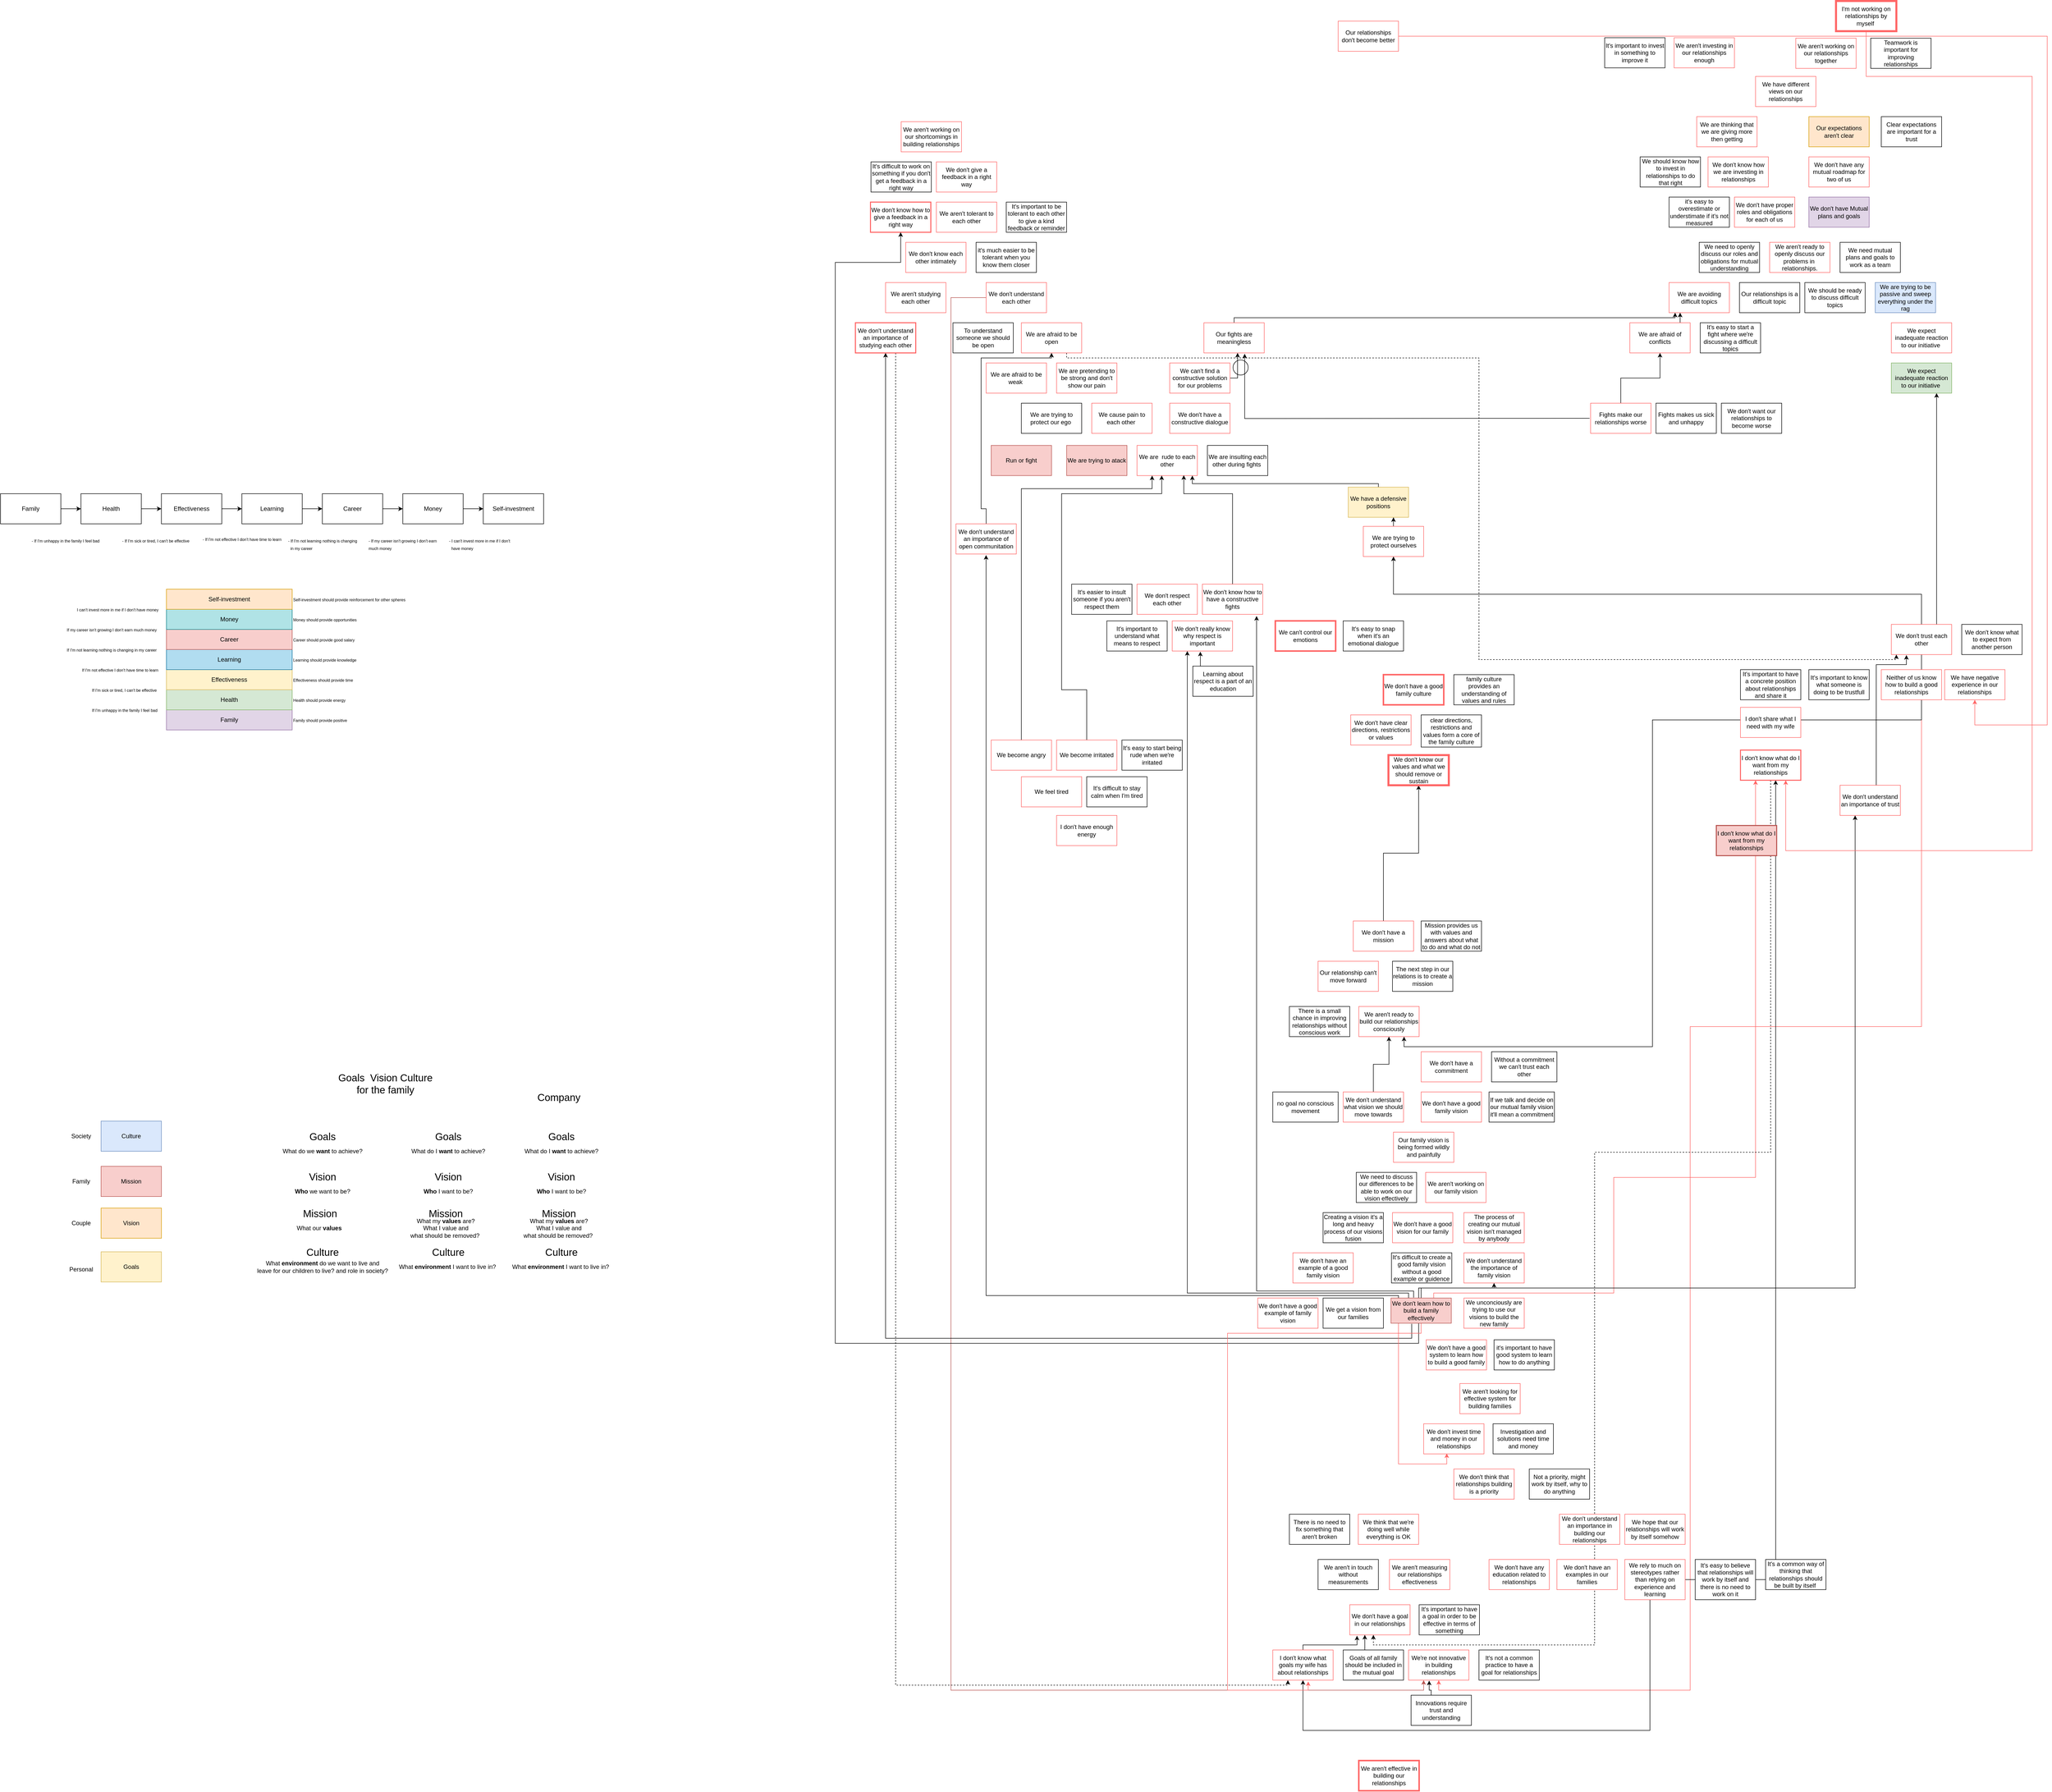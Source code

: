 <mxfile version="14.4.2" type="github">
  <diagram id="DJ9-_ddOUYUHQFPEdcVO" name="Page-1">
    <mxGraphModel dx="1730" dy="2013" grid="1" gridSize="10" guides="1" tooltips="1" connect="1" arrows="1" fold="1" page="1" pageScale="1" pageWidth="850" pageHeight="1100" math="0" shadow="0">
      <root>
        <mxCell id="0" />
        <mxCell id="1" parent="0" />
        <mxCell id="LYr8p_JjXjSX1QbG3yEF-8" style="edgeStyle=orthogonalEdgeStyle;rounded=0;orthogonalLoop=1;jettySize=auto;html=1;entryX=0;entryY=0.5;entryDx=0;entryDy=0;" parent="1" source="LYr8p_JjXjSX1QbG3yEF-1" target="LYr8p_JjXjSX1QbG3yEF-2" edge="1">
          <mxGeometry relative="1" as="geometry" />
        </mxCell>
        <mxCell id="LYr8p_JjXjSX1QbG3yEF-1" value="Family" style="rounded=0;whiteSpace=wrap;html=1;" parent="1" vertex="1">
          <mxGeometry x="20" y="290" width="120" height="60" as="geometry" />
        </mxCell>
        <mxCell id="LYr8p_JjXjSX1QbG3yEF-9" style="edgeStyle=orthogonalEdgeStyle;rounded=0;orthogonalLoop=1;jettySize=auto;html=1;entryX=0;entryY=0.5;entryDx=0;entryDy=0;" parent="1" source="LYr8p_JjXjSX1QbG3yEF-2" target="LYr8p_JjXjSX1QbG3yEF-3" edge="1">
          <mxGeometry relative="1" as="geometry" />
        </mxCell>
        <mxCell id="LYr8p_JjXjSX1QbG3yEF-2" value="Health" style="rounded=0;whiteSpace=wrap;html=1;" parent="1" vertex="1">
          <mxGeometry x="180" y="290" width="120" height="60" as="geometry" />
        </mxCell>
        <mxCell id="LYr8p_JjXjSX1QbG3yEF-10" style="edgeStyle=orthogonalEdgeStyle;rounded=0;orthogonalLoop=1;jettySize=auto;html=1;entryX=0;entryY=0.5;entryDx=0;entryDy=0;" parent="1" source="LYr8p_JjXjSX1QbG3yEF-3" target="LYr8p_JjXjSX1QbG3yEF-4" edge="1">
          <mxGeometry relative="1" as="geometry" />
        </mxCell>
        <mxCell id="LYr8p_JjXjSX1QbG3yEF-3" value="Effectiveness" style="rounded=0;whiteSpace=wrap;html=1;" parent="1" vertex="1">
          <mxGeometry x="340" y="290" width="120" height="60" as="geometry" />
        </mxCell>
        <mxCell id="LYr8p_JjXjSX1QbG3yEF-11" style="edgeStyle=orthogonalEdgeStyle;rounded=0;orthogonalLoop=1;jettySize=auto;html=1;entryX=0;entryY=0.5;entryDx=0;entryDy=0;" parent="1" source="LYr8p_JjXjSX1QbG3yEF-4" target="LYr8p_JjXjSX1QbG3yEF-5" edge="1">
          <mxGeometry relative="1" as="geometry" />
        </mxCell>
        <mxCell id="LYr8p_JjXjSX1QbG3yEF-4" value="Learning" style="rounded=0;whiteSpace=wrap;html=1;" parent="1" vertex="1">
          <mxGeometry x="500" y="290" width="120" height="60" as="geometry" />
        </mxCell>
        <mxCell id="LYr8p_JjXjSX1QbG3yEF-12" style="edgeStyle=orthogonalEdgeStyle;rounded=0;orthogonalLoop=1;jettySize=auto;html=1;entryX=0;entryY=0.5;entryDx=0;entryDy=0;" parent="1" source="LYr8p_JjXjSX1QbG3yEF-5" target="LYr8p_JjXjSX1QbG3yEF-6" edge="1">
          <mxGeometry relative="1" as="geometry" />
        </mxCell>
        <mxCell id="LYr8p_JjXjSX1QbG3yEF-5" value="Career" style="rounded=0;whiteSpace=wrap;html=1;" parent="1" vertex="1">
          <mxGeometry x="660" y="290" width="120" height="60" as="geometry" />
        </mxCell>
        <mxCell id="LYr8p_JjXjSX1QbG3yEF-13" style="edgeStyle=orthogonalEdgeStyle;rounded=0;orthogonalLoop=1;jettySize=auto;html=1;entryX=0;entryY=0.5;entryDx=0;entryDy=0;" parent="1" source="LYr8p_JjXjSX1QbG3yEF-6" target="LYr8p_JjXjSX1QbG3yEF-7" edge="1">
          <mxGeometry relative="1" as="geometry" />
        </mxCell>
        <mxCell id="LYr8p_JjXjSX1QbG3yEF-6" value="Money" style="rounded=0;whiteSpace=wrap;html=1;" parent="1" vertex="1">
          <mxGeometry x="820" y="290" width="120" height="60" as="geometry" />
        </mxCell>
        <mxCell id="LYr8p_JjXjSX1QbG3yEF-7" value="Self-investment" style="rounded=0;whiteSpace=wrap;html=1;" parent="1" vertex="1">
          <mxGeometry x="980" y="290" width="120" height="60" as="geometry" />
        </mxCell>
        <mxCell id="LYr8p_JjXjSX1QbG3yEF-14" value="&lt;font style=&quot;font-size: 8px&quot;&gt;- If I&#39;m unhappy in the family I feel bad&lt;br&gt;&lt;br&gt;&lt;/font&gt;" style="text;html=1;align=left;verticalAlign=middle;resizable=0;points=[];autosize=1;" parent="1" vertex="1">
          <mxGeometry x="80" y="370" width="150" height="40" as="geometry" />
        </mxCell>
        <mxCell id="LYr8p_JjXjSX1QbG3yEF-15" value="&lt;font style=&quot;font-size: 8px&quot;&gt;- If I&#39;m sick or tired, I can&#39;t be effective&lt;br&gt;&lt;br&gt;&lt;/font&gt;" style="text;html=1;align=left;verticalAlign=middle;resizable=0;points=[];autosize=1;" parent="1" vertex="1">
          <mxGeometry x="260" y="370" width="150" height="40" as="geometry" />
        </mxCell>
        <mxCell id="LYr8p_JjXjSX1QbG3yEF-16" value="&lt;font style=&quot;font-size: 8px&quot;&gt;- If I&#39;m not effective I don&#39;t have time to learn&lt;br&gt;&lt;/font&gt;" style="text;html=1;align=left;verticalAlign=middle;resizable=0;points=[];autosize=1;" parent="1" vertex="1">
          <mxGeometry x="420" y="370" width="170" height="20" as="geometry" />
        </mxCell>
        <mxCell id="LYr8p_JjXjSX1QbG3yEF-17" value="&lt;font style=&quot;font-size: 8px&quot;&gt;- If I&#39;m not learning nothing is changing&lt;br&gt;&amp;nbsp; in my career&lt;br&gt;&lt;/font&gt;" style="text;html=1;align=left;verticalAlign=middle;resizable=0;points=[];autosize=1;" parent="1" vertex="1">
          <mxGeometry x="590" y="370" width="150" height="40" as="geometry" />
        </mxCell>
        <mxCell id="LYr8p_JjXjSX1QbG3yEF-18" value="&lt;font style=&quot;font-size: 8px&quot;&gt;- If my career isn&#39;t growing I don&#39;t earn&lt;br&gt;much money&lt;br&gt;&lt;/font&gt;" style="text;html=1;align=left;verticalAlign=middle;resizable=0;points=[];autosize=1;" parent="1" vertex="1">
          <mxGeometry x="750" y="370" width="150" height="40" as="geometry" />
        </mxCell>
        <mxCell id="LYr8p_JjXjSX1QbG3yEF-19" value="&lt;font style=&quot;font-size: 8px&quot;&gt;- I can&#39;t invest more in me if I don&#39;t &lt;br&gt;&amp;nbsp; have money&lt;br&gt;&lt;/font&gt;" style="text;html=1;align=left;verticalAlign=middle;resizable=0;points=[];autosize=1;" parent="1" vertex="1">
          <mxGeometry x="910" y="370" width="140" height="40" as="geometry" />
        </mxCell>
        <mxCell id="00tfdcvLLPrU-U2BGuaB-1" value="Family" style="rounded=0;whiteSpace=wrap;html=1;fillColor=#e1d5e7;strokeColor=#9673a6;" parent="1" vertex="1">
          <mxGeometry x="350" y="720" width="250" height="40" as="geometry" />
        </mxCell>
        <mxCell id="00tfdcvLLPrU-U2BGuaB-2" value="Health" style="rounded=0;whiteSpace=wrap;html=1;fillColor=#d5e8d4;strokeColor=#82b366;" parent="1" vertex="1">
          <mxGeometry x="350" y="680" width="250" height="40" as="geometry" />
        </mxCell>
        <mxCell id="00tfdcvLLPrU-U2BGuaB-3" value="Effectiveness" style="rounded=0;whiteSpace=wrap;html=1;fillColor=#fff2cc;strokeColor=#d6b656;" parent="1" vertex="1">
          <mxGeometry x="350" y="640" width="250" height="40" as="geometry" />
        </mxCell>
        <mxCell id="00tfdcvLLPrU-U2BGuaB-4" value="Learning" style="rounded=0;whiteSpace=wrap;html=1;fillColor=#b1ddf0;strokeColor=#10739e;" parent="1" vertex="1">
          <mxGeometry x="350" y="600" width="250" height="40" as="geometry" />
        </mxCell>
        <mxCell id="00tfdcvLLPrU-U2BGuaB-5" value="Career" style="rounded=0;whiteSpace=wrap;html=1;fillColor=#f8cecc;strokeColor=#b85450;" parent="1" vertex="1">
          <mxGeometry x="350" y="560" width="250" height="40" as="geometry" />
        </mxCell>
        <mxCell id="00tfdcvLLPrU-U2BGuaB-6" value="Money" style="rounded=0;whiteSpace=wrap;html=1;fillColor=#b0e3e6;strokeColor=#0e8088;" parent="1" vertex="1">
          <mxGeometry x="350" y="520" width="250" height="40" as="geometry" />
        </mxCell>
        <mxCell id="00tfdcvLLPrU-U2BGuaB-7" value="Self-investment" style="rounded=0;whiteSpace=wrap;html=1;fillColor=#ffe6cc;strokeColor=#d79b00;" parent="1" vertex="1">
          <mxGeometry x="350" y="480" width="250" height="40" as="geometry" />
        </mxCell>
        <mxCell id="00tfdcvLLPrU-U2BGuaB-8" value="&lt;font style=&quot;font-size: 8px&quot;&gt;Family should provide positive&lt;br&gt;&lt;/font&gt;" style="text;html=1;align=left;verticalAlign=middle;resizable=0;points=[];autosize=1;" parent="1" vertex="1">
          <mxGeometry x="600" y="730" width="120" height="20" as="geometry" />
        </mxCell>
        <mxCell id="00tfdcvLLPrU-U2BGuaB-10" value="&lt;font style=&quot;font-size: 8px&quot;&gt;Health should provide energy&lt;br&gt;&lt;/font&gt;" style="text;html=1;align=left;verticalAlign=middle;resizable=0;points=[];autosize=1;" parent="1" vertex="1">
          <mxGeometry x="600" y="690" width="120" height="20" as="geometry" />
        </mxCell>
        <mxCell id="00tfdcvLLPrU-U2BGuaB-11" value="&lt;font style=&quot;font-size: 8px&quot;&gt;Effectiveness should provide time&amp;nbsp;&lt;br&gt;&lt;/font&gt;" style="text;html=1;align=left;verticalAlign=middle;resizable=0;points=[];autosize=1;" parent="1" vertex="1">
          <mxGeometry x="600" y="650" width="140" height="20" as="geometry" />
        </mxCell>
        <mxCell id="00tfdcvLLPrU-U2BGuaB-12" value="&lt;font style=&quot;font-size: 8px&quot;&gt;Learning should provide knowledge&lt;br&gt;&lt;/font&gt;" style="text;html=1;align=left;verticalAlign=middle;resizable=0;points=[];autosize=1;" parent="1" vertex="1">
          <mxGeometry x="600" y="610" width="140" height="20" as="geometry" />
        </mxCell>
        <mxCell id="00tfdcvLLPrU-U2BGuaB-13" value="&lt;font style=&quot;font-size: 8px&quot;&gt;Career should provide good salary&lt;br&gt;&lt;/font&gt;" style="text;html=1;align=left;verticalAlign=middle;resizable=0;points=[];autosize=1;" parent="1" vertex="1">
          <mxGeometry x="600" y="570" width="140" height="20" as="geometry" />
        </mxCell>
        <mxCell id="00tfdcvLLPrU-U2BGuaB-14" value="&lt;font style=&quot;font-size: 8px&quot;&gt;Money should provide opportunities&lt;br&gt;&lt;/font&gt;" style="text;html=1;align=left;verticalAlign=middle;resizable=0;points=[];autosize=1;" parent="1" vertex="1">
          <mxGeometry x="600" y="530" width="140" height="20" as="geometry" />
        </mxCell>
        <mxCell id="00tfdcvLLPrU-U2BGuaB-15" value="&lt;font style=&quot;font-size: 8px&quot;&gt;Self-investment should provide reinforcement for other spheres&amp;nbsp;&lt;br&gt;&lt;/font&gt;" style="text;html=1;align=left;verticalAlign=middle;resizable=0;points=[];autosize=1;" parent="1" vertex="1">
          <mxGeometry x="600" y="490" width="240" height="20" as="geometry" />
        </mxCell>
        <mxCell id="00tfdcvLLPrU-U2BGuaB-16" value="We don&#39;t respect each other" style="rounded=0;whiteSpace=wrap;html=1;strokeColor=#FF6666;" parent="1" vertex="1">
          <mxGeometry x="2280" y="470" width="120" height="60" as="geometry" />
        </mxCell>
        <mxCell id="3LwuBaPG_M0YYdpSXuYX-26" style="edgeStyle=orthogonalEdgeStyle;rounded=0;orthogonalLoop=1;jettySize=auto;html=1;entryX=0.5;entryY=1;entryDx=0;entryDy=0;fillColor=#f8cecc;strokeColor=#FF6666;" parent="1" source="00tfdcvLLPrU-U2BGuaB-17" target="3LwuBaPG_M0YYdpSXuYX-16" edge="1">
          <mxGeometry relative="1" as="geometry">
            <Array as="points">
              <mxPoint x="3380" y="1350" />
              <mxPoint x="3380" y="2670" />
              <mxPoint x="2880" y="2670" />
            </Array>
          </mxGeometry>
        </mxCell>
        <mxCell id="Hi7dQYCk58TvH-89NMs--8" style="edgeStyle=orthogonalEdgeStyle;rounded=0;orthogonalLoop=1;jettySize=auto;html=1;entryX=0.5;entryY=1;entryDx=0;entryDy=0;" parent="1" source="00tfdcvLLPrU-U2BGuaB-17" target="Hi7dQYCk58TvH-89NMs--6" edge="1">
          <mxGeometry relative="1" as="geometry">
            <Array as="points">
              <mxPoint x="3840" y="490" />
              <mxPoint x="2790" y="490" />
            </Array>
          </mxGeometry>
        </mxCell>
        <mxCell id="ftozorBJPaaU_CmOqwdz-9" style="edgeStyle=orthogonalEdgeStyle;rounded=0;orthogonalLoop=1;jettySize=auto;html=1;entryX=0.75;entryY=1;entryDx=0;entryDy=0;" parent="1" source="00tfdcvLLPrU-U2BGuaB-17" target="ftozorBJPaaU_CmOqwdz-7" edge="1">
          <mxGeometry relative="1" as="geometry">
            <Array as="points">
              <mxPoint x="3305" y="740" />
              <mxPoint x="3305" y="1390" />
              <mxPoint x="2811" y="1390" />
            </Array>
          </mxGeometry>
        </mxCell>
        <mxCell id="v_mpCDO2NobiZ9vM91h0-20" style="edgeStyle=orthogonalEdgeStyle;rounded=0;orthogonalLoop=1;jettySize=auto;html=1;entryX=0.75;entryY=1;entryDx=0;entryDy=0;" parent="1" source="00tfdcvLLPrU-U2BGuaB-17" target="Hi7dQYCk58TvH-89NMs--30" edge="1">
          <mxGeometry relative="1" as="geometry">
            <Array as="points">
              <mxPoint x="3870" y="440" />
              <mxPoint x="3870" y="440" />
            </Array>
          </mxGeometry>
        </mxCell>
        <mxCell id="00tfdcvLLPrU-U2BGuaB-17" value="We don&#39;t trust each other" style="rounded=0;whiteSpace=wrap;html=1;strokeColor=#FF6666;" parent="1" vertex="1">
          <mxGeometry x="3780" y="550" width="120" height="60" as="geometry" />
        </mxCell>
        <mxCell id="3LwuBaPG_M0YYdpSXuYX-29" style="edgeStyle=orthogonalEdgeStyle;rounded=0;orthogonalLoop=1;jettySize=auto;html=1;entryX=0.25;entryY=1;entryDx=0;entryDy=0;exitX=0;exitY=0.5;exitDx=0;exitDy=0;fillColor=#f8cecc;strokeColor=#b85450;" parent="1" source="00tfdcvLLPrU-U2BGuaB-18" target="3LwuBaPG_M0YYdpSXuYX-16" edge="1">
          <mxGeometry relative="1" as="geometry">
            <Array as="points">
              <mxPoint x="1910" y="-100" />
              <mxPoint x="1910" y="2670" />
              <mxPoint x="2850" y="2670" />
            </Array>
          </mxGeometry>
        </mxCell>
        <mxCell id="00tfdcvLLPrU-U2BGuaB-18" value="We don&#39;t understand each other" style="rounded=0;whiteSpace=wrap;html=1;strokeColor=#FF6666;" parent="1" vertex="1">
          <mxGeometry x="1980" y="-130" width="120" height="60" as="geometry" />
        </mxCell>
        <mxCell id="00tfdcvLLPrU-U2BGuaB-19" value="We don&#39;t know each other intimately" style="rounded=0;whiteSpace=wrap;html=1;strokeColor=#FF6666;" parent="1" vertex="1">
          <mxGeometry x="1820" y="-210" width="120" height="60" as="geometry" />
        </mxCell>
        <mxCell id="00tfdcvLLPrU-U2BGuaB-21" value="We aren&#39;t tolerant to each other" style="rounded=0;whiteSpace=wrap;html=1;strokeColor=#FF6666;" parent="1" vertex="1">
          <mxGeometry x="1881" y="-290" width="120" height="60" as="geometry" />
        </mxCell>
        <mxCell id="00tfdcvLLPrU-U2BGuaB-22" value="We don&#39;t give a feedback in a right way" style="rounded=0;whiteSpace=wrap;html=1;strokeColor=#FF6666;" parent="1" vertex="1">
          <mxGeometry x="1881" y="-370" width="120" height="60" as="geometry" />
        </mxCell>
        <mxCell id="00tfdcvLLPrU-U2BGuaB-23" value="We aren&#39;t working on our shortcomings in building relationships" style="rounded=0;whiteSpace=wrap;html=1;strokeColor=#FF6666;" parent="1" vertex="1">
          <mxGeometry x="1811" y="-450" width="120" height="60" as="geometry" />
        </mxCell>
        <mxCell id="00tfdcvLLPrU-U2BGuaB-24" value="We aren&#39;t working on our relationships together " style="rounded=0;whiteSpace=wrap;html=1;strokeColor=#FF6666;" parent="1" vertex="1">
          <mxGeometry x="3590" y="-616" width="120" height="60" as="geometry" />
        </mxCell>
        <mxCell id="00tfdcvLLPrU-U2BGuaB-25" value="We don&#39;t have proper roles and obligations for each of us " style="rounded=0;whiteSpace=wrap;html=1;strokeColor=#FF6666;" parent="1" vertex="1">
          <mxGeometry x="3468" y="-300" width="120" height="60" as="geometry" />
        </mxCell>
        <mxCell id="00tfdcvLLPrU-U2BGuaB-26" value="We are thinking that we are giving more then getting " style="rounded=0;whiteSpace=wrap;html=1;strokeColor=#FF6666;" parent="1" vertex="1">
          <mxGeometry x="3393" y="-460" width="120" height="60" as="geometry" />
        </mxCell>
        <mxCell id="00tfdcvLLPrU-U2BGuaB-27" value="We don&#39;t know how we are investing in relationships" style="rounded=0;whiteSpace=wrap;html=1;strokeColor=#FF6666;" parent="1" vertex="1">
          <mxGeometry x="3415.5" y="-380" width="120" height="60" as="geometry" />
        </mxCell>
        <mxCell id="00tfdcvLLPrU-U2BGuaB-29" value="We don&#39;t have Mutual plans and goals " style="rounded=0;whiteSpace=wrap;html=1;strokeColor=#9673a6;fillColor=#e1d5e7;" parent="1" vertex="1">
          <mxGeometry x="3616" y="-300" width="120" height="60" as="geometry" />
        </mxCell>
        <mxCell id="00tfdcvLLPrU-U2BGuaB-30" value="We don&#39;t have any mutual roadmap for two of us " style="rounded=0;whiteSpace=wrap;html=1;strokeColor=#FF6666;" parent="1" vertex="1">
          <mxGeometry x="3616" y="-380" width="120" height="60" as="geometry" />
        </mxCell>
        <mxCell id="00tfdcvLLPrU-U2BGuaB-31" value="Our expectations aren&#39;t clear " style="rounded=0;whiteSpace=wrap;html=1;strokeColor=#d79b00;fillColor=#ffe6cc;" parent="1" vertex="1">
          <mxGeometry x="3616" y="-460" width="120" height="60" as="geometry" />
        </mxCell>
        <mxCell id="Hi7dQYCk58TvH-89NMs--22" style="edgeStyle=orthogonalEdgeStyle;rounded=0;orthogonalLoop=1;jettySize=auto;html=1;entryX=0.5;entryY=1;entryDx=0;entryDy=0;strokeColor=#000000;" parent="1" source="00tfdcvLLPrU-U2BGuaB-32" target="3LwuBaPG_M0YYdpSXuYX-33" edge="1">
          <mxGeometry relative="1" as="geometry">
            <Array as="points">
              <mxPoint x="3300" y="2750" />
              <mxPoint x="2610" y="2750" />
            </Array>
          </mxGeometry>
        </mxCell>
        <mxCell id="v_mpCDO2NobiZ9vM91h0-33" style="edgeStyle=orthogonalEdgeStyle;rounded=0;orthogonalLoop=1;jettySize=auto;html=1;entryX=0.583;entryY=1;entryDx=0;entryDy=0;entryPerimeter=0;strokeColor=#000000;" parent="1" source="00tfdcvLLPrU-U2BGuaB-32" target="3LwuBaPG_M0YYdpSXuYX-21" edge="1">
          <mxGeometry relative="1" as="geometry" />
        </mxCell>
        <mxCell id="00tfdcvLLPrU-U2BGuaB-32" value="We rely to much on stereotypes rather than relying on experience and learning " style="rounded=0;whiteSpace=wrap;html=1;strokeColor=#FF6666;" parent="1" vertex="1">
          <mxGeometry x="3250" y="2410" width="120" height="80" as="geometry" />
        </mxCell>
        <mxCell id="00tfdcvLLPrU-U2BGuaB-33" value="We have different views on our relationships " style="rounded=0;whiteSpace=wrap;html=1;strokeColor=#FF6666;" parent="1" vertex="1">
          <mxGeometry x="3510" y="-540" width="120" height="60" as="geometry" />
        </mxCell>
        <mxCell id="00tfdcvLLPrU-U2BGuaB-34" value="We aren&#39;t ready to openly discuss our problems in&amp;nbsp; relationships.  " style="rounded=0;whiteSpace=wrap;html=1;strokeColor=#FF6666;" parent="1" vertex="1">
          <mxGeometry x="3538" y="-210" width="120" height="60" as="geometry" />
        </mxCell>
        <mxCell id="T9ISC0xVuCYEU8GKYNPe-2" value="it&#39;s easy to overestimate or understimate if it&#39;s not measured" style="rounded=0;whiteSpace=wrap;html=1;" parent="1" vertex="1">
          <mxGeometry x="3338" y="-300" width="120" height="60" as="geometry" />
        </mxCell>
        <mxCell id="sOV_pKNVG9P2FTH4Zfgg-1" value="It&#39;s important to be tolerant to each other to give a kind feedback or reminder" style="rounded=0;whiteSpace=wrap;html=1;" parent="1" vertex="1">
          <mxGeometry x="2020" y="-290" width="120" height="60" as="geometry" />
        </mxCell>
        <mxCell id="sOV_pKNVG9P2FTH4Zfgg-2" value="We don&#39;t know how to give a feedback in a right way" style="rounded=0;whiteSpace=wrap;html=1;strokeColor=#FF6666;strokeWidth=2;" parent="1" vertex="1">
          <mxGeometry x="1750" y="-290" width="120" height="60" as="geometry" />
        </mxCell>
        <mxCell id="sOV_pKNVG9P2FTH4Zfgg-3" value="It&#39;s difficult to work on something if you don&#39;t get a feedback in a right way" style="rounded=0;whiteSpace=wrap;html=1;" parent="1" vertex="1">
          <mxGeometry x="1751" y="-370" width="120" height="60" as="geometry" />
        </mxCell>
        <mxCell id="vEPXqQitPNpgmS91bXZF-15" style="edgeStyle=orthogonalEdgeStyle;rounded=0;orthogonalLoop=1;jettySize=auto;html=1;entryX=0.5;entryY=1;entryDx=0;entryDy=0;fillColor=#f8cecc;exitX=0.344;exitY=1.026;exitDx=0;exitDy=0;exitPerimeter=0;" parent="1" source="sOV_pKNVG9P2FTH4Zfgg-4" target="vEPXqQitPNpgmS91bXZF-14" edge="1">
          <mxGeometry relative="1" as="geometry">
            <Array as="points">
              <mxPoint x="2826" y="1970" />
              <mxPoint x="1780" y="1970" />
            </Array>
          </mxGeometry>
        </mxCell>
        <mxCell id="vEPXqQitPNpgmS91bXZF-16" style="edgeStyle=orthogonalEdgeStyle;rounded=0;orthogonalLoop=1;jettySize=auto;html=1;entryX=0.5;entryY=1;entryDx=0;entryDy=0;fillColor=#f8cecc;" parent="1" source="sOV_pKNVG9P2FTH4Zfgg-4" target="sOV_pKNVG9P2FTH4Zfgg-2" edge="1">
          <mxGeometry relative="1" as="geometry">
            <Array as="points">
              <mxPoint x="2840" y="1980" />
              <mxPoint x="1680" y="1980" />
              <mxPoint x="1680" y="-170" />
              <mxPoint x="1810" y="-170" />
            </Array>
          </mxGeometry>
        </mxCell>
        <mxCell id="Bc-SZ7N8A4xLQ5Tqbq3g-6" style="edgeStyle=orthogonalEdgeStyle;rounded=0;orthogonalLoop=1;jettySize=auto;html=1;entryX=0.25;entryY=1;entryDx=0;entryDy=0;strokeColor=#FF6666;" parent="1" source="sOV_pKNVG9P2FTH4Zfgg-4" target="3LwuBaPG_M0YYdpSXuYX-21" edge="1">
          <mxGeometry relative="1" as="geometry">
            <Array as="points">
              <mxPoint x="2870" y="1880" />
              <mxPoint x="3228" y="1880" />
              <mxPoint x="3228" y="1650" />
              <mxPoint x="3510" y="1650" />
            </Array>
          </mxGeometry>
        </mxCell>
        <mxCell id="Bc-SZ7N8A4xLQ5Tqbq3g-10" style="edgeStyle=orthogonalEdgeStyle;rounded=0;orthogonalLoop=1;jettySize=auto;html=1;" parent="1" source="sOV_pKNVG9P2FTH4Zfgg-4" target="vEPXqQitPNpgmS91bXZF-20" edge="1">
          <mxGeometry relative="1" as="geometry">
            <Array as="points">
              <mxPoint x="2845" y="1870" />
              <mxPoint x="2990" y="1870" />
            </Array>
          </mxGeometry>
        </mxCell>
        <mxCell id="Hi7dQYCk58TvH-89NMs--4" style="edgeStyle=orthogonalEdgeStyle;rounded=0;orthogonalLoop=1;jettySize=auto;html=1;entryX=0.898;entryY=1.056;entryDx=0;entryDy=0;fillColor=#f8cecc;entryPerimeter=0;" parent="1" target="Hi7dQYCk58TvH-89NMs--3" edge="1">
          <mxGeometry relative="1" as="geometry">
            <mxPoint x="2830" y="1889" as="sourcePoint" />
            <mxPoint x="3080" y="1463" as="targetPoint" />
            <Array as="points">
              <mxPoint x="2830" y="1876" />
              <mxPoint x="2518" y="1876" />
            </Array>
          </mxGeometry>
        </mxCell>
        <mxCell id="Hi7dQYCk58TvH-89NMs--23" style="edgeStyle=orthogonalEdgeStyle;rounded=0;orthogonalLoop=1;jettySize=auto;html=1;entryX=0.587;entryY=1.043;entryDx=0;entryDy=0;strokeColor=#FF6666;entryPerimeter=0;" parent="1" source="sOV_pKNVG9P2FTH4Zfgg-4" target="3LwuBaPG_M0YYdpSXuYX-33" edge="1">
          <mxGeometry relative="1" as="geometry">
            <Array as="points">
              <mxPoint x="2845" y="1960" />
              <mxPoint x="2460" y="1960" />
              <mxPoint x="2460" y="2670" />
              <mxPoint x="2620" y="2670" />
            </Array>
          </mxGeometry>
        </mxCell>
        <mxCell id="Hi7dQYCk58TvH-89NMs--33" style="edgeStyle=orthogonalEdgeStyle;rounded=0;orthogonalLoop=1;jettySize=auto;html=1;entryX=0.383;entryY=0.983;entryDx=0;entryDy=0;entryPerimeter=0;strokeColor=#FF6666;" parent="1" source="sOV_pKNVG9P2FTH4Zfgg-4" target="3LwuBaPG_M0YYdpSXuYX-3" edge="1">
          <mxGeometry relative="1" as="geometry">
            <Array as="points">
              <mxPoint x="2800" y="2220" />
              <mxPoint x="2896" y="2220" />
            </Array>
          </mxGeometry>
        </mxCell>
        <mxCell id="v_mpCDO2NobiZ9vM91h0-16" style="edgeStyle=orthogonalEdgeStyle;rounded=0;orthogonalLoop=1;jettySize=auto;html=1;entryX=0.25;entryY=1;entryDx=0;entryDy=0;" parent="1" source="sOV_pKNVG9P2FTH4Zfgg-4" target="vEPXqQitPNpgmS91bXZF-4" edge="1">
          <mxGeometry relative="1" as="geometry">
            <Array as="points">
              <mxPoint x="2820" y="1880" />
              <mxPoint x="2380" y="1880" />
            </Array>
          </mxGeometry>
        </mxCell>
        <mxCell id="v_mpCDO2NobiZ9vM91h0-22" style="edgeStyle=orthogonalEdgeStyle;rounded=0;orthogonalLoop=1;jettySize=auto;html=1;entryX=0.25;entryY=1;entryDx=0;entryDy=0;strokeColor=#000000;" parent="1" source="sOV_pKNVG9P2FTH4Zfgg-4" target="Bc-SZ7N8A4xLQ5Tqbq3g-13" edge="1">
          <mxGeometry relative="1" as="geometry">
            <Array as="points">
              <mxPoint x="2840" y="1870" />
              <mxPoint x="3708" y="1870" />
            </Array>
          </mxGeometry>
        </mxCell>
        <mxCell id="v_mpCDO2NobiZ9vM91h0-23" style="edgeStyle=orthogonalEdgeStyle;rounded=0;orthogonalLoop=1;jettySize=auto;html=1;entryX=0.499;entryY=1.036;entryDx=0;entryDy=0;strokeColor=#000000;entryPerimeter=0;" parent="1" source="sOV_pKNVG9P2FTH4Zfgg-4" target="Bc-SZ7N8A4xLQ5Tqbq3g-12" edge="1">
          <mxGeometry relative="1" as="geometry">
            <mxPoint x="2785" y="1885" as="sourcePoint" />
            <mxPoint x="1980" y="405" as="targetPoint" />
            <Array as="points">
              <mxPoint x="2800" y="1885" />
              <mxPoint x="1980" y="1885" />
            </Array>
          </mxGeometry>
        </mxCell>
        <mxCell id="sOV_pKNVG9P2FTH4Zfgg-4" value="We don&#39;t learn how to build a family effectively" style="rounded=0;whiteSpace=wrap;html=1;strokeColor=#b85450;fillColor=#f8cecc;" parent="1" vertex="1">
          <mxGeometry x="2785" y="1890" width="120" height="50" as="geometry" />
        </mxCell>
        <mxCell id="sOV_pKNVG9P2FTH4Zfgg-5" value="We don&#39;t have a good system to learn how to build a good family" style="rounded=0;whiteSpace=wrap;html=1;strokeColor=#FF6666;" parent="1" vertex="1">
          <mxGeometry x="2855" y="1973" width="120" height="60" as="geometry" />
        </mxCell>
        <mxCell id="sOV_pKNVG9P2FTH4Zfgg-6" value="it&#39;s important to have good system to learn how to do anything" style="rounded=0;whiteSpace=wrap;html=1;" parent="1" vertex="1">
          <mxGeometry x="2990" y="1973" width="120" height="60" as="geometry" />
        </mxCell>
        <mxCell id="sOV_pKNVG9P2FTH4Zfgg-7" value="We have negative experience in our relationships" style="rounded=0;whiteSpace=wrap;html=1;strokeColor=#FF6666;" parent="1" vertex="1">
          <mxGeometry x="3886" y="640" width="120" height="60" as="geometry" />
        </mxCell>
        <mxCell id="sOV_pKNVG9P2FTH4Zfgg-8" value="&lt;font style=&quot;font-size: 8px&quot;&gt;If I&#39;m unhappy in the family I feel bad&lt;br&gt;&lt;/font&gt;" style="text;html=1;align=left;verticalAlign=middle;resizable=0;points=[];autosize=1;" parent="1" vertex="1">
          <mxGeometry x="200" y="710" width="150" height="20" as="geometry" />
        </mxCell>
        <mxCell id="sOV_pKNVG9P2FTH4Zfgg-9" value="&lt;font style=&quot;font-size: 8px&quot;&gt;If I&#39;m sick or tired, I can&#39;t be effective&lt;br&gt;&lt;/font&gt;" style="text;html=1;align=left;verticalAlign=middle;resizable=0;points=[];autosize=1;" parent="1" vertex="1">
          <mxGeometry x="200" y="670" width="140" height="20" as="geometry" />
        </mxCell>
        <mxCell id="sOV_pKNVG9P2FTH4Zfgg-10" value="&lt;font style=&quot;font-size: 8px&quot;&gt;If I&#39;m not effective I don&#39;t have time to learn&lt;br&gt;&lt;/font&gt;" style="text;html=1;align=left;verticalAlign=middle;resizable=0;points=[];autosize=1;" parent="1" vertex="1">
          <mxGeometry x="180" y="630" width="170" height="20" as="geometry" />
        </mxCell>
        <mxCell id="sOV_pKNVG9P2FTH4Zfgg-11" value="&lt;font style=&quot;font-size: 8px&quot;&gt;If I&#39;m not learning nothing is changing in my career&lt;br&gt;&lt;/font&gt;" style="text;html=1;align=left;verticalAlign=middle;resizable=0;points=[];autosize=1;" parent="1" vertex="1">
          <mxGeometry x="150" y="590" width="190" height="20" as="geometry" />
        </mxCell>
        <mxCell id="sOV_pKNVG9P2FTH4Zfgg-12" value="&lt;font style=&quot;font-size: 8px&quot;&gt;If my career isn&#39;t growing I don&#39;t earn much money&lt;br&gt;&lt;/font&gt;" style="text;html=1;align=left;verticalAlign=middle;resizable=0;points=[];autosize=1;" parent="1" vertex="1">
          <mxGeometry x="150" y="550" width="190" height="20" as="geometry" />
        </mxCell>
        <mxCell id="sOV_pKNVG9P2FTH4Zfgg-13" value="&lt;font style=&quot;font-size: 8px&quot;&gt;I can&#39;t invest more in me if I don&#39;t&amp;nbsp;have money&lt;br&gt;&lt;/font&gt;" style="text;html=1;align=left;verticalAlign=middle;resizable=0;points=[];autosize=1;" parent="1" vertex="1">
          <mxGeometry x="170" y="510" width="180" height="20" as="geometry" />
        </mxCell>
        <mxCell id="Zmv7tB-Ae4RG4BNqRWOU-2" value="We aren&#39;t investing in our relationships enough" style="rounded=0;whiteSpace=wrap;html=1;strokeColor=#FF6666;" parent="1" vertex="1">
          <mxGeometry x="3348" y="-617" width="120" height="60" as="geometry" />
        </mxCell>
        <mxCell id="Zmv7tB-Ae4RG4BNqRWOU-3" value="We should know how to invest in relationships to do that right" style="rounded=0;whiteSpace=wrap;html=1;" parent="1" vertex="1">
          <mxGeometry x="3280.5" y="-380" width="120" height="60" as="geometry" />
        </mxCell>
        <mxCell id="Zmv7tB-Ae4RG4BNqRWOU-4" value="It&#39;s easier to insult someone if you aren&#39;t respect them" style="rounded=0;whiteSpace=wrap;html=1;" parent="1" vertex="1">
          <mxGeometry x="2150" y="470" width="120" height="60" as="geometry" />
        </mxCell>
        <mxCell id="Zmv7tB-Ae4RG4BNqRWOU-5" value="We don&#39;t know what to expect from another person" style="rounded=0;whiteSpace=wrap;html=1;" parent="1" vertex="1">
          <mxGeometry x="3920" y="550" width="120" height="60" as="geometry" />
        </mxCell>
        <mxCell id="Zmv7tB-Ae4RG4BNqRWOU-6" value="We expect inadequate reaction to our initiative&amp;nbsp;" style="rounded=0;whiteSpace=wrap;html=1;strokeColor=#FF6666;" parent="1" vertex="1">
          <mxGeometry x="3780" y="-50" width="120" height="60" as="geometry" />
        </mxCell>
        <mxCell id="Zmv7tB-Ae4RG4BNqRWOU-7" value="We are trying to be passive and sweep everything under the rag" style="rounded=0;whiteSpace=wrap;html=1;strokeColor=#6c8ebf;fillColor=#dae8fc;" parent="1" vertex="1">
          <mxGeometry x="3748" y="-130" width="120" height="60" as="geometry" />
        </mxCell>
        <mxCell id="Hi7dQYCk58TvH-89NMs--19" style="edgeStyle=orthogonalEdgeStyle;rounded=0;orthogonalLoop=1;jettySize=auto;html=1;strokeColor=#000000;" parent="1" source="Zmv7tB-Ae4RG4BNqRWOU-8" edge="1">
          <mxGeometry relative="1" as="geometry">
            <mxPoint x="3360" y="-70" as="targetPoint" />
            <Array as="points">
              <mxPoint x="3360" y="-70" />
            </Array>
          </mxGeometry>
        </mxCell>
        <mxCell id="Zmv7tB-Ae4RG4BNqRWOU-8" value="We are afraid of conflicts" style="rounded=0;whiteSpace=wrap;html=1;strokeColor=#FF6666;" parent="1" vertex="1">
          <mxGeometry x="3260" y="-50" width="120" height="60" as="geometry" />
        </mxCell>
        <mxCell id="Zmv7tB-Ae4RG4BNqRWOU-9" value="We are avoiding difficult topics" style="rounded=0;whiteSpace=wrap;html=1;strokeColor=#FF6666;" parent="1" vertex="1">
          <mxGeometry x="3338" y="-130" width="120" height="60" as="geometry" />
        </mxCell>
        <mxCell id="Hi7dQYCk58TvH-89NMs--14" style="edgeStyle=orthogonalEdgeStyle;rounded=0;orthogonalLoop=1;jettySize=auto;html=1;entryX=0.676;entryY=1.028;entryDx=0;entryDy=0;entryPerimeter=0;" parent="1" target="Hi7dQYCk58TvH-89NMs--13" edge="1">
          <mxGeometry relative="1" as="geometry">
            <mxPoint x="3180" y="140" as="sourcePoint" />
          </mxGeometry>
        </mxCell>
        <mxCell id="Hi7dQYCk58TvH-89NMs--17" style="edgeStyle=orthogonalEdgeStyle;rounded=0;orthogonalLoop=1;jettySize=auto;html=1;entryX=0.5;entryY=1;entryDx=0;entryDy=0;" parent="1" source="Zmv7tB-Ae4RG4BNqRWOU-10" target="Zmv7tB-Ae4RG4BNqRWOU-8" edge="1">
          <mxGeometry relative="1" as="geometry" />
        </mxCell>
        <mxCell id="Zmv7tB-Ae4RG4BNqRWOU-10" value="Fights make our relationships worse" style="rounded=0;whiteSpace=wrap;html=1;strokeColor=#FF6666;" parent="1" vertex="1">
          <mxGeometry x="3182" y="110" width="120" height="60" as="geometry" />
        </mxCell>
        <mxCell id="Zmv7tB-Ae4RG4BNqRWOU-11" value="We are insulting each other during fights&amp;nbsp;" style="rounded=0;whiteSpace=wrap;html=1;" parent="1" vertex="1">
          <mxGeometry x="2420" y="194" width="120" height="60" as="geometry" />
        </mxCell>
        <mxCell id="Zmv7tB-Ae4RG4BNqRWOU-12" value="We don&#39;t want our relationships to become worse" style="rounded=0;whiteSpace=wrap;html=1;" parent="1" vertex="1">
          <mxGeometry x="3442" y="110" width="120" height="60" as="geometry" />
        </mxCell>
        <mxCell id="Zmv7tB-Ae4RG4BNqRWOU-13" value="Fights makes us sick and unhappy" style="rounded=0;whiteSpace=wrap;html=1;" parent="1" vertex="1">
          <mxGeometry x="3312" y="110" width="120" height="60" as="geometry" />
        </mxCell>
        <mxCell id="Zmv7tB-Ae4RG4BNqRWOU-14" value="It&#39;s easy to start a fight where we&#39;re discussing a difficult topics" style="rounded=0;whiteSpace=wrap;html=1;" parent="1" vertex="1">
          <mxGeometry x="3400" y="-50" width="120" height="60" as="geometry" />
        </mxCell>
        <mxCell id="Zmv7tB-Ae4RG4BNqRWOU-15" value="We should be ready to discuss difficult topics" style="rounded=0;whiteSpace=wrap;html=1;" parent="1" vertex="1">
          <mxGeometry x="3608" y="-130" width="120" height="60" as="geometry" />
        </mxCell>
        <mxCell id="Zmv7tB-Ae4RG4BNqRWOU-16" value="Our relationships is a difficult topic" style="rounded=0;whiteSpace=wrap;html=1;" parent="1" vertex="1">
          <mxGeometry x="3478" y="-130" width="120" height="60" as="geometry" />
        </mxCell>
        <mxCell id="Zmv7tB-Ae4RG4BNqRWOU-17" value="We need to openly discuss our roles and obligations for mutual understanding" style="rounded=0;whiteSpace=wrap;html=1;" parent="1" vertex="1">
          <mxGeometry x="3398" y="-210" width="120" height="60" as="geometry" />
        </mxCell>
        <mxCell id="Zmv7tB-Ae4RG4BNqRWOU-18" value="We need mutual plans and goals to work as a team" style="rounded=0;whiteSpace=wrap;html=1;" parent="1" vertex="1">
          <mxGeometry x="3678" y="-210" width="120" height="60" as="geometry" />
        </mxCell>
        <mxCell id="3LwuBaPG_M0YYdpSXuYX-25" style="edgeStyle=orthogonalEdgeStyle;rounded=0;orthogonalLoop=1;jettySize=auto;html=1;fillColor=#f8cecc;dashed=1;" parent="1" source="Zmv7tB-Ae4RG4BNqRWOU-19" edge="1">
          <mxGeometry relative="1" as="geometry">
            <Array as="points">
              <mxPoint x="2140" y="20" />
              <mxPoint x="2960" y="20" />
              <mxPoint x="2960" y="620" />
              <mxPoint x="3790" y="620" />
            </Array>
            <mxPoint x="3790" y="610" as="targetPoint" />
          </mxGeometry>
        </mxCell>
        <mxCell id="Zmv7tB-Ae4RG4BNqRWOU-19" value="We are afraid to be open" style="rounded=0;whiteSpace=wrap;html=1;strokeColor=#FF6666;" parent="1" vertex="1">
          <mxGeometry x="2050" y="-50" width="120" height="60" as="geometry" />
        </mxCell>
        <mxCell id="Zmv7tB-Ae4RG4BNqRWOU-20" value="We are afraid to be weak&amp;nbsp;" style="rounded=0;whiteSpace=wrap;html=1;strokeColor=#FF6666;" parent="1" vertex="1">
          <mxGeometry x="1980" y="30" width="120" height="60" as="geometry" />
        </mxCell>
        <mxCell id="Zmv7tB-Ae4RG4BNqRWOU-21" value="We cause pain to each other&amp;nbsp;" style="rounded=0;whiteSpace=wrap;html=1;strokeColor=#FF6666;" parent="1" vertex="1">
          <mxGeometry x="2190" y="110" width="120" height="60" as="geometry" />
        </mxCell>
        <mxCell id="Zmv7tB-Ae4RG4BNqRWOU-22" value="We are pretending to be strong and don&#39;t show our pain" style="rounded=0;whiteSpace=wrap;html=1;strokeColor=#FF6666;" parent="1" vertex="1">
          <mxGeometry x="2120" y="30" width="120" height="60" as="geometry" />
        </mxCell>
        <mxCell id="Zmv7tB-Ae4RG4BNqRWOU-23" value="We are trying to protect our ego&amp;nbsp;" style="rounded=0;whiteSpace=wrap;html=1;" parent="1" vertex="1">
          <mxGeometry x="2050" y="110" width="120" height="60" as="geometry" />
        </mxCell>
        <mxCell id="Zmv7tB-Ae4RG4BNqRWOU-24" value="To understand someone we should be open" style="rounded=0;whiteSpace=wrap;html=1;" parent="1" vertex="1">
          <mxGeometry x="1914" y="-50" width="120" height="60" as="geometry" />
        </mxCell>
        <mxCell id="vEPXqQitPNpgmS91bXZF-5" style="edgeStyle=orthogonalEdgeStyle;rounded=0;orthogonalLoop=1;jettySize=auto;html=1;entryX=0.5;entryY=1;entryDx=0;entryDy=0;fillColor=#f8cecc;strokeColor=#FF6666;" parent="1" source="vEPXqQitPNpgmS91bXZF-1" target="sOV_pKNVG9P2FTH4Zfgg-7" edge="1">
          <mxGeometry relative="1" as="geometry">
            <Array as="points">
              <mxPoint x="4090" y="-620" />
              <mxPoint x="4090" y="750" />
              <mxPoint x="3946" y="750" />
            </Array>
          </mxGeometry>
        </mxCell>
        <mxCell id="vEPXqQitPNpgmS91bXZF-1" value="Our relationships don&#39;t become better" style="rounded=0;whiteSpace=wrap;html=1;strokeColor=#FF6666;" parent="1" vertex="1">
          <mxGeometry x="2680" y="-650" width="120" height="60" as="geometry" />
        </mxCell>
        <mxCell id="vEPXqQitPNpgmS91bXZF-2" value="It&#39;s important to invest in something to improve it" style="rounded=0;whiteSpace=wrap;html=1;" parent="1" vertex="1">
          <mxGeometry x="3210" y="-617" width="120" height="60" as="geometry" />
        </mxCell>
        <mxCell id="vEPXqQitPNpgmS91bXZF-3" value="Teamwork is important for improving relationships" style="rounded=0;whiteSpace=wrap;html=1;" parent="1" vertex="1">
          <mxGeometry x="3739" y="-616" width="120" height="60" as="geometry" />
        </mxCell>
        <mxCell id="vEPXqQitPNpgmS91bXZF-4" value="We don&#39;t really know why respect is important" style="rounded=0;whiteSpace=wrap;html=1;strokeColor=#FF6666;" parent="1" vertex="1">
          <mxGeometry x="2350" y="543" width="120" height="60" as="geometry" />
        </mxCell>
        <mxCell id="vEPXqQitPNpgmS91bXZF-6" value="We don&#39;t have a good family culture" style="rounded=0;whiteSpace=wrap;html=1;strokeColor=#FF6666;strokeWidth=3;" parent="1" vertex="1">
          <mxGeometry x="2770" y="650" width="120" height="60" as="geometry" />
        </mxCell>
        <mxCell id="vEPXqQitPNpgmS91bXZF-7" value="family culture provides an understanding of values and rules" style="rounded=0;whiteSpace=wrap;html=1;" parent="1" vertex="1">
          <mxGeometry x="2910" y="650" width="120" height="60" as="geometry" />
        </mxCell>
        <mxCell id="vEPXqQitPNpgmS91bXZF-8" value="It&#39;s important to understand what means to respect" style="rounded=0;whiteSpace=wrap;html=1;" parent="1" vertex="1">
          <mxGeometry x="2220" y="543" width="120" height="60" as="geometry" />
        </mxCell>
        <mxCell id="vEPXqQitPNpgmS91bXZF-9" value="We don&#39;t have an example of a good family vision" style="rounded=0;whiteSpace=wrap;html=1;strokeColor=#FF6666;strokeWidth=1;" parent="1" vertex="1">
          <mxGeometry x="2590" y="1800" width="120" height="60" as="geometry" />
        </mxCell>
        <mxCell id="vEPXqQitPNpgmS91bXZF-10" value="It&#39;s difficult to create a good family vision without a good example or guidence" style="rounded=0;whiteSpace=wrap;html=1;" parent="1" vertex="1">
          <mxGeometry x="2786" y="1800" width="120" height="60" as="geometry" />
        </mxCell>
        <mxCell id="vEPXqQitPNpgmS91bXZF-11" value="clear directions, restrictions and values form a core of the family culture" style="rounded=0;whiteSpace=wrap;html=1;" parent="1" vertex="1">
          <mxGeometry x="2845" y="730" width="120" height="64" as="geometry" />
        </mxCell>
        <mxCell id="vEPXqQitPNpgmS91bXZF-12" value="We don&#39;t have a good vision for our family" style="rounded=0;whiteSpace=wrap;html=1;strokeColor=#FF6666;" parent="1" vertex="1">
          <mxGeometry x="2788" y="1720" width="120" height="60" as="geometry" />
        </mxCell>
        <mxCell id="vEPXqQitPNpgmS91bXZF-13" value="We aren&#39;t studying each other" style="rounded=0;whiteSpace=wrap;html=1;strokeColor=#FF6666;" parent="1" vertex="1">
          <mxGeometry x="1780" y="-130" width="120" height="60" as="geometry" />
        </mxCell>
        <mxCell id="3LwuBaPG_M0YYdpSXuYX-35" style="edgeStyle=orthogonalEdgeStyle;rounded=0;orthogonalLoop=1;jettySize=auto;html=1;entryX=0.25;entryY=1;entryDx=0;entryDy=0;dashed=1;" parent="1" source="vEPXqQitPNpgmS91bXZF-14" target="3LwuBaPG_M0YYdpSXuYX-33" edge="1">
          <mxGeometry relative="1" as="geometry">
            <Array as="points">
              <mxPoint x="1800" y="2660" />
              <mxPoint x="2580" y="2660" />
            </Array>
          </mxGeometry>
        </mxCell>
        <mxCell id="vEPXqQitPNpgmS91bXZF-14" value="We don&#39;t understand an importance of studying each other" style="rounded=0;whiteSpace=wrap;html=1;strokeColor=#FF6666;strokeWidth=2;" parent="1" vertex="1">
          <mxGeometry x="1720" y="-50" width="120" height="60" as="geometry" />
        </mxCell>
        <mxCell id="vEPXqQitPNpgmS91bXZF-20" value="We don&#39;t understand the importance of family vision" style="rounded=0;whiteSpace=wrap;html=1;strokeColor=#FF6666;strokeWidth=1;" parent="1" vertex="1">
          <mxGeometry x="2930" y="1800" width="120" height="60" as="geometry" />
        </mxCell>
        <mxCell id="3LwuBaPG_M0YYdpSXuYX-1" value="We aren&#39;t looking for effective system for building families" style="rounded=0;whiteSpace=wrap;html=1;strokeColor=#FF6666;" parent="1" vertex="1">
          <mxGeometry x="2922" y="2060" width="120" height="60" as="geometry" />
        </mxCell>
        <mxCell id="3LwuBaPG_M0YYdpSXuYX-3" value="We don&#39;t invest time and money in our relationships" style="rounded=0;whiteSpace=wrap;html=1;strokeColor=#FF6666;" parent="1" vertex="1">
          <mxGeometry x="2850" y="2140" width="120" height="60" as="geometry" />
        </mxCell>
        <mxCell id="3LwuBaPG_M0YYdpSXuYX-5" value="We don&#39;t think that relationships building is a priority" style="rounded=0;whiteSpace=wrap;html=1;strokeColor=#FF6666;" parent="1" vertex="1">
          <mxGeometry x="2910" y="2230" width="120" height="60" as="geometry" />
        </mxCell>
        <mxCell id="3LwuBaPG_M0YYdpSXuYX-7" value="It&#39;s a common way of thinking that relationships should be built by itself&amp;nbsp;" style="rounded=0;whiteSpace=wrap;html=1;" parent="1" vertex="1">
          <mxGeometry x="3530" y="2410" width="120" height="60" as="geometry" />
        </mxCell>
        <mxCell id="3LwuBaPG_M0YYdpSXuYX-8" value="It&#39;s easy to believe that relationships will work by itself and there is no need to work on it" style="rounded=0;whiteSpace=wrap;html=1;" parent="1" vertex="1">
          <mxGeometry x="3390" y="2410" width="120" height="80" as="geometry" />
        </mxCell>
        <mxCell id="3LwuBaPG_M0YYdpSXuYX-9" value="We think that we&#39;re doing well while everything is OK" style="rounded=0;whiteSpace=wrap;html=1;strokeColor=#FF6666;" parent="1" vertex="1">
          <mxGeometry x="2720" y="2320" width="120" height="60" as="geometry" />
        </mxCell>
        <mxCell id="3LwuBaPG_M0YYdpSXuYX-10" value="We aren&#39;t measuring our relationships&lt;br&gt;effectiveness" style="rounded=0;whiteSpace=wrap;html=1;strokeColor=#FF6666;" parent="1" vertex="1">
          <mxGeometry x="2782" y="2410" width="120" height="60" as="geometry" />
        </mxCell>
        <mxCell id="3LwuBaPG_M0YYdpSXuYX-11" value="We don&#39;t have a goal in our relationships" style="rounded=0;whiteSpace=wrap;html=1;strokeColor=#FF6666;" parent="1" vertex="1">
          <mxGeometry x="2703" y="2500" width="120" height="60" as="geometry" />
        </mxCell>
        <mxCell id="3LwuBaPG_M0YYdpSXuYX-12" value="It&#39;s important to have a goal in order to be effective in terms of something" style="rounded=0;whiteSpace=wrap;html=1;" parent="1" vertex="1">
          <mxGeometry x="2841" y="2500" width="120" height="60" as="geometry" />
        </mxCell>
        <mxCell id="3LwuBaPG_M0YYdpSXuYX-15" value="It&#39;s not a common practice to have a goal for relationships" style="rounded=0;whiteSpace=wrap;html=1;" parent="1" vertex="1">
          <mxGeometry x="2960" y="2590" width="120" height="60" as="geometry" />
        </mxCell>
        <mxCell id="3LwuBaPG_M0YYdpSXuYX-16" value="We&#39;re not innovative in building relationships" style="rounded=0;whiteSpace=wrap;html=1;strokeColor=#FF6666;" parent="1" vertex="1">
          <mxGeometry x="2820" y="2590" width="120" height="60" as="geometry" />
        </mxCell>
        <mxCell id="3LwuBaPG_M0YYdpSXuYX-27" style="edgeStyle=orthogonalEdgeStyle;rounded=0;orthogonalLoop=1;jettySize=auto;html=1;" parent="1" source="3LwuBaPG_M0YYdpSXuYX-17" edge="1">
          <mxGeometry relative="1" as="geometry">
            <mxPoint x="2861" y="2651" as="targetPoint" />
            <Array as="points">
              <mxPoint x="2865" y="2670" />
              <mxPoint x="2861" y="2670" />
            </Array>
          </mxGeometry>
        </mxCell>
        <mxCell id="3LwuBaPG_M0YYdpSXuYX-17" value="Innovations require trust and understanding" style="rounded=0;whiteSpace=wrap;html=1;" parent="1" vertex="1">
          <mxGeometry x="2825" y="2680" width="120" height="60" as="geometry" />
        </mxCell>
        <mxCell id="3LwuBaPG_M0YYdpSXuYX-19" value="It&#39;s important to know what someone is doing to be trustfull" style="rounded=0;whiteSpace=wrap;html=1;" parent="1" vertex="1">
          <mxGeometry x="3616" y="640" width="120" height="60" as="geometry" />
        </mxCell>
        <mxCell id="3LwuBaPG_M0YYdpSXuYX-20" value="It&#39;s important to have a concrete position about relationships and share it" style="rounded=0;whiteSpace=wrap;html=1;" parent="1" vertex="1">
          <mxGeometry x="3480" y="640" width="120" height="60" as="geometry" />
        </mxCell>
        <mxCell id="3LwuBaPG_M0YYdpSXuYX-30" style="edgeStyle=orthogonalEdgeStyle;rounded=0;orthogonalLoop=1;jettySize=auto;html=1;entryX=0.392;entryY=1;entryDx=0;entryDy=0;entryPerimeter=0;fillColor=#f8cecc;dashed=1;" parent="1" source="3LwuBaPG_M0YYdpSXuYX-21" target="3LwuBaPG_M0YYdpSXuYX-11" edge="1">
          <mxGeometry relative="1" as="geometry">
            <Array as="points">
              <mxPoint x="3190" y="1600" />
              <mxPoint x="3190" y="2580" />
              <mxPoint x="2750" y="2580" />
            </Array>
          </mxGeometry>
        </mxCell>
        <mxCell id="3LwuBaPG_M0YYdpSXuYX-21" value="I don&#39;t know what do I want from my relationships" style="rounded=0;whiteSpace=wrap;html=1;strokeColor=#FF6666;strokeWidth=2;" parent="1" vertex="1">
          <mxGeometry x="3480" y="800" width="120" height="60" as="geometry" />
        </mxCell>
        <mxCell id="3LwuBaPG_M0YYdpSXuYX-22" value="I don&#39;t share what I need with my wife" style="rounded=0;whiteSpace=wrap;html=1;strokeColor=#FF6666;" parent="1" vertex="1">
          <mxGeometry x="3480" y="715" width="120" height="60" as="geometry" />
        </mxCell>
        <mxCell id="3LwuBaPG_M0YYdpSXuYX-6" value="We hope that our relationships will work by itself somehow" style="rounded=0;whiteSpace=wrap;html=1;strokeColor=#FF6666;" parent="1" vertex="1">
          <mxGeometry x="3250" y="2320" width="120" height="60" as="geometry" />
        </mxCell>
        <mxCell id="3LwuBaPG_M0YYdpSXuYX-32" style="edgeStyle=orthogonalEdgeStyle;rounded=0;orthogonalLoop=1;jettySize=auto;html=1;entryX=0.25;entryY=1;entryDx=0;entryDy=0;" parent="1" source="3LwuBaPG_M0YYdpSXuYX-31" target="3LwuBaPG_M0YYdpSXuYX-11" edge="1">
          <mxGeometry relative="1" as="geometry">
            <Array as="points">
              <mxPoint x="2733" y="2580" />
              <mxPoint x="2733" y="2580" />
            </Array>
          </mxGeometry>
        </mxCell>
        <mxCell id="3LwuBaPG_M0YYdpSXuYX-31" value="Goals of all family should be included in the mutual goal" style="rounded=0;whiteSpace=wrap;html=1;" parent="1" vertex="1">
          <mxGeometry x="2690" y="2590" width="120" height="60" as="geometry" />
        </mxCell>
        <mxCell id="00tfdcvLLPrU-U2BGuaB-20" value="We are&amp;nbsp; rude to each other" style="rounded=0;whiteSpace=wrap;html=1;strokeColor=#FF6666;" parent="1" vertex="1">
          <mxGeometry x="2280" y="194" width="120" height="60" as="geometry" />
        </mxCell>
        <mxCell id="3LwuBaPG_M0YYdpSXuYX-36" style="edgeStyle=orthogonalEdgeStyle;rounded=0;orthogonalLoop=1;jettySize=auto;html=1;entryX=0.121;entryY=1.028;entryDx=0;entryDy=0;entryPerimeter=0;" parent="1" source="3LwuBaPG_M0YYdpSXuYX-33" target="3LwuBaPG_M0YYdpSXuYX-11" edge="1">
          <mxGeometry relative="1" as="geometry">
            <Array as="points">
              <mxPoint x="2610" y="2580" />
              <mxPoint x="2718" y="2580" />
            </Array>
          </mxGeometry>
        </mxCell>
        <mxCell id="3LwuBaPG_M0YYdpSXuYX-33" value="I don&#39;t know what goals my wife has about relationships" style="rounded=0;whiteSpace=wrap;html=1;strokeColor=#FF6666;strokeWidth=1;" parent="1" vertex="1">
          <mxGeometry x="2550" y="2590" width="120" height="60" as="geometry" />
        </mxCell>
        <mxCell id="3LwuBaPG_M0YYdpSXuYX-34" value="it&#39;s much easier to be tolerant when you know them closer" style="rounded=0;whiteSpace=wrap;html=1;" parent="1" vertex="1">
          <mxGeometry x="1960" y="-210" width="120" height="60" as="geometry" />
        </mxCell>
        <mxCell id="Bc-SZ7N8A4xLQ5Tqbq3g-2" style="edgeStyle=orthogonalEdgeStyle;rounded=0;orthogonalLoop=1;jettySize=auto;html=1;strokeColor=#FF6666;" parent="1" source="3LwuBaPG_M0YYdpSXuYX-37" edge="1">
          <mxGeometry relative="1" as="geometry">
            <Array as="points">
              <mxPoint x="3730" y="-540" />
              <mxPoint x="4060" y="-540" />
              <mxPoint x="4060" y="1000" />
              <mxPoint x="3570" y="1000" />
              <mxPoint x="3570" y="860" />
            </Array>
            <mxPoint x="3570" y="860" as="targetPoint" />
          </mxGeometry>
        </mxCell>
        <mxCell id="3LwuBaPG_M0YYdpSXuYX-37" value="I&#39;m not working on relationships by myself&amp;nbsp;" style="rounded=0;whiteSpace=wrap;html=1;strokeColor=#FF6666;strokeWidth=4;" parent="1" vertex="1">
          <mxGeometry x="3670" y="-690" width="120" height="60" as="geometry" />
        </mxCell>
        <mxCell id="Bc-SZ7N8A4xLQ5Tqbq3g-1" value="We aren&#39;t in touch without measurements" style="rounded=0;whiteSpace=wrap;html=1;" parent="1" vertex="1">
          <mxGeometry x="2640" y="2410" width="120" height="60" as="geometry" />
        </mxCell>
        <mxCell id="Bc-SZ7N8A4xLQ5Tqbq3g-3" value="There is no need to fix something that aren&#39;t broken" style="rounded=0;whiteSpace=wrap;html=1;" parent="1" vertex="1">
          <mxGeometry x="2583" y="2320" width="120" height="60" as="geometry" />
        </mxCell>
        <mxCell id="3LwuBaPG_M0YYdpSXuYX-4" value="We don&#39;t understand an importance in building our relationships" style="rounded=0;whiteSpace=wrap;html=1;strokeColor=#FF6666;strokeWidth=1;" parent="1" vertex="1">
          <mxGeometry x="3120" y="2320" width="120" height="60" as="geometry" />
        </mxCell>
        <mxCell id="Bc-SZ7N8A4xLQ5Tqbq3g-4" value="Not a priority, might work by itself, why to do anything" style="rounded=0;whiteSpace=wrap;html=1;" parent="1" vertex="1">
          <mxGeometry x="3060" y="2230" width="120" height="60" as="geometry" />
        </mxCell>
        <mxCell id="Bc-SZ7N8A4xLQ5Tqbq3g-5" value="Investigation and solutions need time and money" style="rounded=0;whiteSpace=wrap;html=1;" parent="1" vertex="1">
          <mxGeometry x="2988" y="2140" width="120" height="60" as="geometry" />
        </mxCell>
        <mxCell id="Bc-SZ7N8A4xLQ5Tqbq3g-11" value="We don&#39;t have clear directions, restrictions or values" style="rounded=0;whiteSpace=wrap;html=1;strokeColor=#FF6666;strokeWidth=1;" parent="1" vertex="1">
          <mxGeometry x="2705" y="730" width="120" height="60" as="geometry" />
        </mxCell>
        <mxCell id="Hi7dQYCk58TvH-89NMs--2" style="edgeStyle=orthogonalEdgeStyle;rounded=0;orthogonalLoop=1;jettySize=auto;html=1;entryX=0.5;entryY=1;entryDx=0;entryDy=0;" parent="1" source="Bc-SZ7N8A4xLQ5Tqbq3g-12" target="Zmv7tB-Ae4RG4BNqRWOU-19" edge="1">
          <mxGeometry relative="1" as="geometry">
            <Array as="points">
              <mxPoint x="1980" y="320" />
              <mxPoint x="1970" y="320" />
              <mxPoint x="1970" y="20" />
              <mxPoint x="2110" y="20" />
            </Array>
          </mxGeometry>
        </mxCell>
        <mxCell id="Bc-SZ7N8A4xLQ5Tqbq3g-12" value="We don&#39;t understand an importance of open communitation" style="rounded=0;whiteSpace=wrap;html=1;strokeColor=#FF6666;" parent="1" vertex="1">
          <mxGeometry x="1920" y="350" width="120" height="60" as="geometry" />
        </mxCell>
        <mxCell id="Hi7dQYCk58TvH-89NMs--1" style="edgeStyle=orthogonalEdgeStyle;rounded=0;orthogonalLoop=1;jettySize=auto;html=1;" parent="1" source="Bc-SZ7N8A4xLQ5Tqbq3g-13" edge="1">
          <mxGeometry relative="1" as="geometry">
            <mxPoint x="3810" y="611" as="targetPoint" />
            <Array as="points">
              <mxPoint x="3750" y="630" />
              <mxPoint x="3810" y="630" />
            </Array>
          </mxGeometry>
        </mxCell>
        <mxCell id="Bc-SZ7N8A4xLQ5Tqbq3g-13" value="We don&#39;t understand an importance of trust" style="rounded=0;whiteSpace=wrap;html=1;strokeColor=#FF6666;" parent="1" vertex="1">
          <mxGeometry x="3678" y="870" width="120" height="60" as="geometry" />
        </mxCell>
        <mxCell id="3LwuBaPG_M0YYdpSXuYX-18" value="Neither of us know how to build a good relationships" style="rounded=0;whiteSpace=wrap;html=1;strokeColor=#FF6666;" parent="1" vertex="1">
          <mxGeometry x="3760" y="640" width="120" height="60" as="geometry" />
        </mxCell>
        <mxCell id="v_mpCDO2NobiZ9vM91h0-13" style="edgeStyle=orthogonalEdgeStyle;rounded=0;orthogonalLoop=1;jettySize=auto;html=1;entryX=0.775;entryY=0.989;entryDx=0;entryDy=0;entryPerimeter=0;" parent="1" source="Hi7dQYCk58TvH-89NMs--3" target="00tfdcvLLPrU-U2BGuaB-20" edge="1">
          <mxGeometry relative="1" as="geometry">
            <Array as="points">
              <mxPoint x="2470" y="290" />
              <mxPoint x="2373" y="290" />
            </Array>
          </mxGeometry>
        </mxCell>
        <mxCell id="Hi7dQYCk58TvH-89NMs--3" value="We don&#39;t know how to have a constructive fights" style="rounded=0;whiteSpace=wrap;html=1;strokeColor=#FF6666;" parent="1" vertex="1">
          <mxGeometry x="2410" y="470" width="120" height="60" as="geometry" />
        </mxCell>
        <mxCell id="v_mpCDO2NobiZ9vM91h0-21" style="edgeStyle=orthogonalEdgeStyle;rounded=0;orthogonalLoop=1;jettySize=auto;html=1;entryX=0.75;entryY=1;entryDx=0;entryDy=0;strokeColor=#000000;" parent="1" source="Hi7dQYCk58TvH-89NMs--6" target="Hi7dQYCk58TvH-89NMs--9" edge="1">
          <mxGeometry relative="1" as="geometry" />
        </mxCell>
        <mxCell id="Hi7dQYCk58TvH-89NMs--6" value="We are trying to protect ourselves" style="rounded=0;whiteSpace=wrap;html=1;strokeColor=#FF6666;" parent="1" vertex="1">
          <mxGeometry x="2730" y="355" width="120" height="60" as="geometry" />
        </mxCell>
        <mxCell id="v_mpCDO2NobiZ9vM91h0-12" style="edgeStyle=orthogonalEdgeStyle;rounded=0;orthogonalLoop=1;jettySize=auto;html=1;" parent="1" source="Hi7dQYCk58TvH-89NMs--9" target="00tfdcvLLPrU-U2BGuaB-20" edge="1">
          <mxGeometry relative="1" as="geometry">
            <Array as="points">
              <mxPoint x="2760" y="270" />
              <mxPoint x="2390" y="270" />
            </Array>
          </mxGeometry>
        </mxCell>
        <mxCell id="Hi7dQYCk58TvH-89NMs--9" value="We have a defensive positions" style="rounded=0;whiteSpace=wrap;html=1;strokeColor=#d6b656;fillColor=#fff2cc;" parent="1" vertex="1">
          <mxGeometry x="2700" y="277" width="120" height="60" as="geometry" />
        </mxCell>
        <mxCell id="Hi7dQYCk58TvH-89NMs--15" style="edgeStyle=orthogonalEdgeStyle;rounded=0;orthogonalLoop=1;jettySize=auto;html=1;" parent="1" source="Hi7dQYCk58TvH-89NMs--10" edge="1">
          <mxGeometry relative="1" as="geometry">
            <mxPoint x="2480" y="10" as="targetPoint" />
            <Array as="points">
              <mxPoint x="2480" y="60" />
              <mxPoint x="2480" y="10" />
            </Array>
          </mxGeometry>
        </mxCell>
        <mxCell id="Hi7dQYCk58TvH-89NMs--10" value="We can&#39;t find a constructive solution for our problems" style="rounded=0;whiteSpace=wrap;html=1;strokeColor=#FF6666;" parent="1" vertex="1">
          <mxGeometry x="2345" y="30" width="120" height="60" as="geometry" />
        </mxCell>
        <mxCell id="Hi7dQYCk58TvH-89NMs--11" value="We don&#39;t have a constructive dialogue" style="rounded=0;whiteSpace=wrap;html=1;strokeColor=#FF6666;" parent="1" vertex="1">
          <mxGeometry x="2345" y="110" width="120" height="60" as="geometry" />
        </mxCell>
        <mxCell id="Hi7dQYCk58TvH-89NMs--18" style="edgeStyle=orthogonalEdgeStyle;rounded=0;orthogonalLoop=1;jettySize=auto;html=1;strokeColor=#000000;" parent="1" source="Hi7dQYCk58TvH-89NMs--13" edge="1">
          <mxGeometry relative="1" as="geometry">
            <mxPoint x="3350" y="-70" as="targetPoint" />
            <Array as="points">
              <mxPoint x="3103" y="-60" />
              <mxPoint x="3350" y="-60" />
              <mxPoint x="3350" y="-70" />
            </Array>
          </mxGeometry>
        </mxCell>
        <mxCell id="Hi7dQYCk58TvH-89NMs--13" value="Our fights are meaningless" style="rounded=0;whiteSpace=wrap;html=1;strokeColor=#FF6666;" parent="1" vertex="1">
          <mxGeometry x="2413" y="-50" width="120" height="60" as="geometry" />
        </mxCell>
        <mxCell id="Hi7dQYCk58TvH-89NMs--16" value="" style="ellipse;whiteSpace=wrap;html=1;aspect=fixed;fillColor=none;" parent="1" vertex="1">
          <mxGeometry x="2471" y="24" width="30" height="30" as="geometry" />
        </mxCell>
        <mxCell id="Hi7dQYCk58TvH-89NMs--21" value="Clear expectations are important for a trust" style="rounded=0;whiteSpace=wrap;html=1;" parent="1" vertex="1">
          <mxGeometry x="3760" y="-460" width="120" height="60" as="geometry" />
        </mxCell>
        <mxCell id="Hi7dQYCk58TvH-89NMs--26" value="&lt;font style=&quot;font-size: 20px&quot;&gt;Goals&amp;nbsp; Vision Culture&lt;br&gt;for the family&lt;br&gt;&lt;/font&gt;" style="text;html=1;align=center;verticalAlign=middle;resizable=0;points=[];autosize=1;" parent="1" vertex="1">
          <mxGeometry x="685" y="1443" width="200" height="40" as="geometry" />
        </mxCell>
        <mxCell id="Hi7dQYCk58TvH-89NMs--27" value="We are trying to atack" style="rounded=0;whiteSpace=wrap;html=1;strokeColor=#b85450;fillColor=#f8cecc;" parent="1" vertex="1">
          <mxGeometry x="2140" y="194" width="120" height="60" as="geometry" />
        </mxCell>
        <mxCell id="Hi7dQYCk58TvH-89NMs--28" value="Run or fight" style="rounded=0;whiteSpace=wrap;html=1;strokeColor=#b85450;fillColor=#f8cecc;" parent="1" vertex="1">
          <mxGeometry x="1990" y="194" width="120" height="60" as="geometry" />
        </mxCell>
        <mxCell id="Hi7dQYCk58TvH-89NMs--30" value="We expect inadequate reaction to our initiative&amp;nbsp;" style="rounded=0;whiteSpace=wrap;html=1;strokeColor=#82b366;fillColor=#d5e8d4;" parent="1" vertex="1">
          <mxGeometry x="3780" y="30" width="120" height="60" as="geometry" />
        </mxCell>
        <mxCell id="Hi7dQYCk58TvH-89NMs--31" value="We don&#39;t have any education related to relationships" style="rounded=0;whiteSpace=wrap;html=1;strokeColor=#FF6666;" parent="1" vertex="1">
          <mxGeometry x="2980" y="2410" width="120" height="60" as="geometry" />
        </mxCell>
        <mxCell id="Hi7dQYCk58TvH-89NMs--32" value="We don&#39;t have an examples in our families" style="rounded=0;whiteSpace=wrap;html=1;strokeColor=#FF6666;" parent="1" vertex="1">
          <mxGeometry x="3115" y="2410" width="120" height="60" as="geometry" />
        </mxCell>
        <mxCell id="Hi7dQYCk58TvH-89NMs--34" value="&lt;font style=&quot;font-size: 20px&quot;&gt;Goals&lt;br&gt;&lt;/font&gt;" style="text;html=1;align=center;verticalAlign=middle;resizable=0;points=[];autosize=1;" parent="1" vertex="1">
          <mxGeometry x="625" y="1558" width="70" height="20" as="geometry" />
        </mxCell>
        <mxCell id="Hi7dQYCk58TvH-89NMs--35" value="What do we &lt;b&gt;want&lt;/b&gt; to achieve?" style="text;html=1;align=center;verticalAlign=middle;resizable=0;points=[];autosize=1;" parent="1" vertex="1">
          <mxGeometry x="575" y="1588" width="170" height="20" as="geometry" />
        </mxCell>
        <mxCell id="Hi7dQYCk58TvH-89NMs--36" value="&lt;font style=&quot;font-size: 20px&quot;&gt;Vision&lt;br&gt;&lt;/font&gt;" style="text;html=1;align=center;verticalAlign=middle;resizable=0;points=[];autosize=1;" parent="1" vertex="1">
          <mxGeometry x="625" y="1638" width="70" height="20" as="geometry" />
        </mxCell>
        <mxCell id="Hi7dQYCk58TvH-89NMs--37" value="&lt;b&gt;Who &lt;/b&gt;we want to be?" style="text;html=1;align=center;verticalAlign=middle;resizable=0;points=[];autosize=1;" parent="1" vertex="1">
          <mxGeometry x="595" y="1668" width="130" height="20" as="geometry" />
        </mxCell>
        <mxCell id="Hi7dQYCk58TvH-89NMs--38" value="&lt;font style=&quot;font-size: 20px&quot;&gt;Culture&lt;br&gt;&lt;/font&gt;" style="text;html=1;align=center;verticalAlign=middle;resizable=0;points=[];autosize=1;" parent="1" vertex="1">
          <mxGeometry x="620" y="1788" width="80" height="20" as="geometry" />
        </mxCell>
        <mxCell id="Hi7dQYCk58TvH-89NMs--39" value="What &lt;b&gt;environment &lt;/b&gt;do we want to live and&lt;br&gt;leave for our children to live? and role in society?" style="text;html=1;align=center;verticalAlign=middle;resizable=0;points=[];autosize=1;" parent="1" vertex="1">
          <mxGeometry x="520" y="1813" width="280" height="30" as="geometry" />
        </mxCell>
        <mxCell id="Hi7dQYCk58TvH-89NMs--40" value="&lt;font style=&quot;font-size: 20px&quot;&gt;Goals&lt;br&gt;&lt;/font&gt;" style="text;html=1;align=center;verticalAlign=middle;resizable=0;points=[];autosize=1;" parent="1" vertex="1">
          <mxGeometry x="875" y="1558" width="70" height="20" as="geometry" />
        </mxCell>
        <mxCell id="Hi7dQYCk58TvH-89NMs--41" value="What do I&amp;nbsp;&lt;b&gt;want&lt;/b&gt; to achieve?" style="text;html=1;align=center;verticalAlign=middle;resizable=0;points=[];autosize=1;" parent="1" vertex="1">
          <mxGeometry x="830" y="1588" width="160" height="20" as="geometry" />
        </mxCell>
        <mxCell id="Hi7dQYCk58TvH-89NMs--42" value="&lt;font style=&quot;font-size: 20px&quot;&gt;Vision&lt;br&gt;&lt;/font&gt;" style="text;html=1;align=center;verticalAlign=middle;resizable=0;points=[];autosize=1;" parent="1" vertex="1">
          <mxGeometry x="875" y="1638" width="70" height="20" as="geometry" />
        </mxCell>
        <mxCell id="Hi7dQYCk58TvH-89NMs--43" value="&lt;b&gt;Who&lt;/b&gt; I want to be?" style="text;html=1;align=center;verticalAlign=middle;resizable=0;points=[];autosize=1;" parent="1" vertex="1">
          <mxGeometry x="855" y="1668" width="110" height="20" as="geometry" />
        </mxCell>
        <mxCell id="Hi7dQYCk58TvH-89NMs--44" value="&lt;font style=&quot;font-size: 20px&quot;&gt;Culture&lt;br&gt;&lt;/font&gt;" style="text;html=1;align=center;verticalAlign=middle;resizable=0;points=[];autosize=1;" parent="1" vertex="1">
          <mxGeometry x="870" y="1788" width="80" height="20" as="geometry" />
        </mxCell>
        <mxCell id="Hi7dQYCk58TvH-89NMs--45" value="What &lt;b&gt;environment &lt;/b&gt;I want to live in?&amp;nbsp;" style="text;html=1;align=center;verticalAlign=middle;resizable=0;points=[];autosize=1;" parent="1" vertex="1">
          <mxGeometry x="805" y="1818" width="210" height="20" as="geometry" />
        </mxCell>
        <mxCell id="Hi7dQYCk58TvH-89NMs--46" value="We unconciously are trying to use our visions to build the new family" style="rounded=0;whiteSpace=wrap;html=1;strokeColor=#FF6666;" parent="1" vertex="1">
          <mxGeometry x="2930" y="1890" width="120" height="60" as="geometry" />
        </mxCell>
        <mxCell id="Hi7dQYCk58TvH-89NMs--47" value="We get a vision from our families" style="rounded=0;whiteSpace=wrap;html=1;" parent="1" vertex="1">
          <mxGeometry x="2650" y="1890" width="120" height="60" as="geometry" />
        </mxCell>
        <mxCell id="Hi7dQYCk58TvH-89NMs--50" value="&lt;font style=&quot;font-size: 20px&quot;&gt;Mission&lt;br&gt;&lt;/font&gt;" style="text;html=1;align=center;verticalAlign=middle;resizable=0;points=[];autosize=1;" parent="1" vertex="1">
          <mxGeometry x="615" y="1711" width="80" height="20" as="geometry" />
        </mxCell>
        <mxCell id="Hi7dQYCk58TvH-89NMs--51" value="What our &lt;b&gt;values&lt;/b&gt;&amp;nbsp;" style="text;html=1;align=center;verticalAlign=middle;resizable=0;points=[];autosize=1;" parent="1" vertex="1">
          <mxGeometry x="600" y="1741" width="110" height="20" as="geometry" />
        </mxCell>
        <mxCell id="Hi7dQYCk58TvH-89NMs--52" value="&lt;font style=&quot;font-size: 20px&quot;&gt;Mission&lt;br&gt;&lt;/font&gt;" style="text;html=1;align=center;verticalAlign=middle;resizable=0;points=[];autosize=1;" parent="1" vertex="1">
          <mxGeometry x="865" y="1711" width="80" height="20" as="geometry" />
        </mxCell>
        <mxCell id="Hi7dQYCk58TvH-89NMs--53" value="What my&amp;nbsp;&lt;b&gt;values&amp;nbsp;&lt;/b&gt;are? &lt;br&gt;What I value and &lt;br&gt;what should be removed?&amp;nbsp;" style="text;html=1;align=center;verticalAlign=middle;resizable=0;points=[];autosize=1;" parent="1" vertex="1">
          <mxGeometry x="825" y="1726" width="160" height="50" as="geometry" />
        </mxCell>
        <mxCell id="v_mpCDO2NobiZ9vM91h0-14" style="edgeStyle=orthogonalEdgeStyle;rounded=0;orthogonalLoop=1;jettySize=auto;html=1;entryX=0.5;entryY=1;entryDx=0;entryDy=0;" parent="1" source="Hi7dQYCk58TvH-89NMs--54" target="v_mpCDO2NobiZ9vM91h0-9" edge="1">
          <mxGeometry relative="1" as="geometry" />
        </mxCell>
        <mxCell id="Hi7dQYCk58TvH-89NMs--54" value="We don&#39;t have a mission" style="rounded=0;whiteSpace=wrap;html=1;strokeColor=#FF6666;strokeWidth=1;" parent="1" vertex="1">
          <mxGeometry x="2710" y="1140" width="120" height="60" as="geometry" />
        </mxCell>
        <mxCell id="Hi7dQYCk58TvH-89NMs--55" value="Creating a vision it&#39;s a long and heavy process of our visions fusion" style="rounded=0;whiteSpace=wrap;html=1;" parent="1" vertex="1">
          <mxGeometry x="2650" y="1720" width="120" height="60" as="geometry" />
        </mxCell>
        <mxCell id="Hi7dQYCk58TvH-89NMs--56" value="Goals" style="rounded=0;whiteSpace=wrap;html=1;strokeColor=#d6b656;strokeWidth=1;fillColor=#fff2cc;" parent="1" vertex="1">
          <mxGeometry x="220" y="1798" width="120" height="60" as="geometry" />
        </mxCell>
        <mxCell id="Hi7dQYCk58TvH-89NMs--57" value="Vision" style="rounded=0;whiteSpace=wrap;html=1;strokeColor=#d79b00;strokeWidth=1;fillColor=#ffe6cc;" parent="1" vertex="1">
          <mxGeometry x="220" y="1711" width="120" height="60" as="geometry" />
        </mxCell>
        <mxCell id="Hi7dQYCk58TvH-89NMs--58" value="Mission" style="rounded=0;whiteSpace=wrap;html=1;strokeColor=#b85450;strokeWidth=1;fillColor=#f8cecc;" parent="1" vertex="1">
          <mxGeometry x="220" y="1628" width="120" height="60" as="geometry" />
        </mxCell>
        <mxCell id="Hi7dQYCk58TvH-89NMs--59" value="Culture" style="rounded=0;whiteSpace=wrap;html=1;strokeColor=#6c8ebf;strokeWidth=1;fillColor=#dae8fc;" parent="1" vertex="1">
          <mxGeometry x="220" y="1538" width="120" height="60" as="geometry" />
        </mxCell>
        <mxCell id="Hi7dQYCk58TvH-89NMs--60" value="Society" style="text;html=1;align=center;verticalAlign=middle;resizable=0;points=[];autosize=1;" parent="1" vertex="1">
          <mxGeometry x="155" y="1558" width="50" height="20" as="geometry" />
        </mxCell>
        <mxCell id="Hi7dQYCk58TvH-89NMs--61" value="Family" style="text;html=1;align=center;verticalAlign=middle;resizable=0;points=[];autosize=1;" parent="1" vertex="1">
          <mxGeometry x="155" y="1648" width="50" height="20" as="geometry" />
        </mxCell>
        <mxCell id="Hi7dQYCk58TvH-89NMs--62" value="Personal" style="text;html=1;align=center;verticalAlign=middle;resizable=0;points=[];autosize=1;" parent="1" vertex="1">
          <mxGeometry x="150" y="1823" width="60" height="20" as="geometry" />
        </mxCell>
        <mxCell id="Hi7dQYCk58TvH-89NMs--63" value="Couple" style="text;html=1;align=center;verticalAlign=middle;resizable=0;points=[];autosize=1;" parent="1" vertex="1">
          <mxGeometry x="155" y="1731" width="50" height="20" as="geometry" />
        </mxCell>
        <mxCell id="ftozorBJPaaU_CmOqwdz-1" value="We don&#39;t have a good example of family vision" style="rounded=0;whiteSpace=wrap;html=1;strokeColor=#FF6666;" parent="1" vertex="1">
          <mxGeometry x="2520" y="1890" width="120" height="60" as="geometry" />
        </mxCell>
        <mxCell id="ftozorBJPaaU_CmOqwdz-2" value="We aren&#39;t working on our family vision" style="rounded=0;whiteSpace=wrap;html=1;strokeColor=#FF6666;" parent="1" vertex="1">
          <mxGeometry x="2854" y="1640" width="120" height="60" as="geometry" />
        </mxCell>
        <mxCell id="ftozorBJPaaU_CmOqwdz-3" value="We need to discuss our differences to be able to work on our vision effectively" style="rounded=0;whiteSpace=wrap;html=1;" parent="1" vertex="1">
          <mxGeometry x="2716" y="1640" width="120" height="60" as="geometry" />
        </mxCell>
        <mxCell id="ftozorBJPaaU_CmOqwdz-4" value="The process of creating our mutual vision isn&#39;t managed by anybody" style="rounded=0;whiteSpace=wrap;html=1;strokeColor=#FF6666;" parent="1" vertex="1">
          <mxGeometry x="2930" y="1720" width="120" height="60" as="geometry" />
        </mxCell>
        <mxCell id="ftozorBJPaaU_CmOqwdz-5" value="Our family vision is being formed wildly and painfully" style="rounded=0;whiteSpace=wrap;html=1;strokeColor=#FF6666;" parent="1" vertex="1">
          <mxGeometry x="2790" y="1560" width="120" height="60" as="geometry" />
        </mxCell>
        <mxCell id="ftozorBJPaaU_CmOqwdz-6" value="We don&#39;t have a good family vision" style="rounded=0;whiteSpace=wrap;html=1;strokeColor=#FF6666;" parent="1" vertex="1">
          <mxGeometry x="2845" y="1480" width="120" height="60" as="geometry" />
        </mxCell>
        <mxCell id="ftozorBJPaaU_CmOqwdz-7" value="We aren&#39;t ready to build our relationships consciously" style="rounded=0;whiteSpace=wrap;html=1;strokeColor=#FF6666;" parent="1" vertex="1">
          <mxGeometry x="2721" y="1310" width="120" height="60" as="geometry" />
        </mxCell>
        <mxCell id="ftozorBJPaaU_CmOqwdz-8" value="Without a commitment we can&#39;t trust each other" style="rounded=0;whiteSpace=wrap;html=1;" parent="1" vertex="1">
          <mxGeometry x="2985" y="1400" width="130" height="60" as="geometry" />
        </mxCell>
        <mxCell id="v_mpCDO2NobiZ9vM91h0-1" value="If we talk and decide on our mutual family vision it&#39;ll mean a commitment" style="rounded=0;whiteSpace=wrap;html=1;" parent="1" vertex="1">
          <mxGeometry x="2980" y="1480" width="130" height="60" as="geometry" />
        </mxCell>
        <mxCell id="v_mpCDO2NobiZ9vM91h0-2" value="We don&#39;t have a commitment" style="rounded=0;whiteSpace=wrap;html=1;strokeColor=#FF6666;" parent="1" vertex="1">
          <mxGeometry x="2845" y="1400" width="120" height="60" as="geometry" />
        </mxCell>
        <mxCell id="v_mpCDO2NobiZ9vM91h0-3" value="no goal no conscious movement" style="rounded=0;whiteSpace=wrap;html=1;" parent="1" vertex="1">
          <mxGeometry x="2550" y="1480" width="130" height="60" as="geometry" />
        </mxCell>
        <mxCell id="v_mpCDO2NobiZ9vM91h0-5" style="edgeStyle=orthogonalEdgeStyle;rounded=0;orthogonalLoop=1;jettySize=auto;html=1;entryX=0.5;entryY=1;entryDx=0;entryDy=0;" parent="1" source="v_mpCDO2NobiZ9vM91h0-4" target="ftozorBJPaaU_CmOqwdz-7" edge="1">
          <mxGeometry relative="1" as="geometry" />
        </mxCell>
        <mxCell id="v_mpCDO2NobiZ9vM91h0-4" value="We don&#39;t understand what vision we should move towards" style="rounded=0;whiteSpace=wrap;html=1;strokeColor=#FF6666;" parent="1" vertex="1">
          <mxGeometry x="2690" y="1480" width="120" height="60" as="geometry" />
        </mxCell>
        <mxCell id="v_mpCDO2NobiZ9vM91h0-6" value="Our relationship can&#39;t move forward" style="rounded=0;whiteSpace=wrap;html=1;strokeColor=#FF6666;" parent="1" vertex="1">
          <mxGeometry x="2640" y="1220" width="120" height="60" as="geometry" />
        </mxCell>
        <mxCell id="v_mpCDO2NobiZ9vM91h0-7" value="There is a small chance in improving relationships without conscious work" style="rounded=0;whiteSpace=wrap;html=1;" parent="1" vertex="1">
          <mxGeometry x="2583" y="1310" width="120" height="60" as="geometry" />
        </mxCell>
        <mxCell id="v_mpCDO2NobiZ9vM91h0-8" value="The next step in our relations is to create a mission" style="rounded=0;whiteSpace=wrap;html=1;" parent="1" vertex="1">
          <mxGeometry x="2788" y="1220" width="120" height="60" as="geometry" />
        </mxCell>
        <mxCell id="v_mpCDO2NobiZ9vM91h0-9" value="We don&#39;t know our values and what we should remove or sustain" style="rounded=0;whiteSpace=wrap;html=1;strokeColor=#FF6666;strokeWidth=4;" parent="1" vertex="1">
          <mxGeometry x="2780" y="810" width="120" height="60" as="geometry" />
        </mxCell>
        <mxCell id="v_mpCDO2NobiZ9vM91h0-10" value="Mission provides us with values and answers about what to do and what do not" style="rounded=0;whiteSpace=wrap;html=1;" parent="1" vertex="1">
          <mxGeometry x="2845" y="1140" width="120" height="60" as="geometry" />
        </mxCell>
        <mxCell id="v_mpCDO2NobiZ9vM91h0-18" style="edgeStyle=orthogonalEdgeStyle;rounded=0;orthogonalLoop=1;jettySize=auto;html=1;entryX=0.466;entryY=1.021;entryDx=0;entryDy=0;entryPerimeter=0;" parent="1" source="v_mpCDO2NobiZ9vM91h0-17" target="vEPXqQitPNpgmS91bXZF-4" edge="1">
          <mxGeometry relative="1" as="geometry">
            <Array as="points">
              <mxPoint x="2406" y="623" />
              <mxPoint x="2406" y="623" />
            </Array>
          </mxGeometry>
        </mxCell>
        <mxCell id="v_mpCDO2NobiZ9vM91h0-17" value="Learning about respect is a part of an education" style="rounded=0;whiteSpace=wrap;html=1;" parent="1" vertex="1">
          <mxGeometry x="2391" y="633" width="120" height="60" as="geometry" />
        </mxCell>
        <mxCell id="v_mpCDO2NobiZ9vM91h0-24" value="&lt;font style=&quot;font-size: 20px&quot;&gt;Goals&lt;br&gt;&lt;/font&gt;" style="text;html=1;align=center;verticalAlign=middle;resizable=0;points=[];autosize=1;" parent="1" vertex="1">
          <mxGeometry x="1100" y="1558" width="70" height="20" as="geometry" />
        </mxCell>
        <mxCell id="v_mpCDO2NobiZ9vM91h0-25" value="What do I&amp;nbsp;&lt;b&gt;want&lt;/b&gt; to achieve?" style="text;html=1;align=center;verticalAlign=middle;resizable=0;points=[];autosize=1;" parent="1" vertex="1">
          <mxGeometry x="1055" y="1588" width="160" height="20" as="geometry" />
        </mxCell>
        <mxCell id="v_mpCDO2NobiZ9vM91h0-26" value="&lt;font style=&quot;font-size: 20px&quot;&gt;Vision&lt;br&gt;&lt;/font&gt;" style="text;html=1;align=center;verticalAlign=middle;resizable=0;points=[];autosize=1;" parent="1" vertex="1">
          <mxGeometry x="1100" y="1638" width="70" height="20" as="geometry" />
        </mxCell>
        <mxCell id="v_mpCDO2NobiZ9vM91h0-27" value="&lt;b&gt;Who&lt;/b&gt; I want to be?" style="text;html=1;align=center;verticalAlign=middle;resizable=0;points=[];autosize=1;" parent="1" vertex="1">
          <mxGeometry x="1080" y="1668" width="110" height="20" as="geometry" />
        </mxCell>
        <mxCell id="v_mpCDO2NobiZ9vM91h0-28" value="&lt;font style=&quot;font-size: 20px&quot;&gt;Culture&lt;br&gt;&lt;/font&gt;" style="text;html=1;align=center;verticalAlign=middle;resizable=0;points=[];autosize=1;" parent="1" vertex="1">
          <mxGeometry x="1095" y="1788" width="80" height="20" as="geometry" />
        </mxCell>
        <mxCell id="v_mpCDO2NobiZ9vM91h0-29" value="What &lt;b&gt;environment &lt;/b&gt;I want to live in?&amp;nbsp;" style="text;html=1;align=center;verticalAlign=middle;resizable=0;points=[];autosize=1;" parent="1" vertex="1">
          <mxGeometry x="1030" y="1818" width="210" height="20" as="geometry" />
        </mxCell>
        <mxCell id="v_mpCDO2NobiZ9vM91h0-30" value="&lt;font style=&quot;font-size: 20px&quot;&gt;Mission&lt;br&gt;&lt;/font&gt;" style="text;html=1;align=center;verticalAlign=middle;resizable=0;points=[];autosize=1;" parent="1" vertex="1">
          <mxGeometry x="1090" y="1711" width="80" height="20" as="geometry" />
        </mxCell>
        <mxCell id="v_mpCDO2NobiZ9vM91h0-31" value="What my&amp;nbsp;&lt;b&gt;values&amp;nbsp;&lt;/b&gt;are? &lt;br&gt;What I value and &lt;br&gt;what should be removed?&amp;nbsp;" style="text;html=1;align=center;verticalAlign=middle;resizable=0;points=[];autosize=1;" parent="1" vertex="1">
          <mxGeometry x="1050" y="1726" width="160" height="50" as="geometry" />
        </mxCell>
        <mxCell id="v_mpCDO2NobiZ9vM91h0-32" value="&lt;font style=&quot;font-size: 20px&quot;&gt;Company&lt;br&gt;&lt;/font&gt;" style="text;html=1;align=center;verticalAlign=middle;resizable=0;points=[];autosize=1;" parent="1" vertex="1">
          <mxGeometry x="1080" y="1480" width="100" height="20" as="geometry" />
        </mxCell>
        <mxCell id="v_mpCDO2NobiZ9vM91h0-34" value="I don&#39;t know what do I want from my relationships" style="rounded=0;whiteSpace=wrap;html=1;strokeColor=#b85450;strokeWidth=2;fillColor=#f8cecc;" parent="1" vertex="1">
          <mxGeometry x="3432" y="950" width="120" height="60" as="geometry" />
        </mxCell>
        <mxCell id="DHyQ6ZdZvimEhRtN-Kc9-1" value="We feel tired" style="rounded=0;whiteSpace=wrap;html=1;strokeColor=#FF6666;" vertex="1" parent="1">
          <mxGeometry x="2050" y="853" width="120" height="60" as="geometry" />
        </mxCell>
        <mxCell id="DHyQ6ZdZvimEhRtN-Kc9-2" value="It&#39;s difficult to stay calm when I&#39;m tired" style="rounded=0;whiteSpace=wrap;html=1;" vertex="1" parent="1">
          <mxGeometry x="2180" y="853" width="120" height="60" as="geometry" />
        </mxCell>
        <mxCell id="DHyQ6ZdZvimEhRtN-Kc9-6" style="edgeStyle=orthogonalEdgeStyle;rounded=0;orthogonalLoop=1;jettySize=auto;html=1;entryX=0.409;entryY=0.997;entryDx=0;entryDy=0;entryPerimeter=0;exitX=0.5;exitY=0;exitDx=0;exitDy=0;" edge="1" parent="1" source="DHyQ6ZdZvimEhRtN-Kc9-3" target="00tfdcvLLPrU-U2BGuaB-20">
          <mxGeometry relative="1" as="geometry">
            <Array as="points">
              <mxPoint x="2180" y="680" />
              <mxPoint x="2130" y="680" />
              <mxPoint x="2130" y="290" />
              <mxPoint x="2329" y="290" />
            </Array>
          </mxGeometry>
        </mxCell>
        <mxCell id="DHyQ6ZdZvimEhRtN-Kc9-3" value="We become irritated" style="rounded=0;whiteSpace=wrap;html=1;strokeColor=#FF6666;" vertex="1" parent="1">
          <mxGeometry x="2120" y="780" width="120" height="60" as="geometry" />
        </mxCell>
        <mxCell id="DHyQ6ZdZvimEhRtN-Kc9-5" value="It&#39;s easy to start being rude when we&#39;re irritated" style="rounded=0;whiteSpace=wrap;html=1;" vertex="1" parent="1">
          <mxGeometry x="2250" y="780" width="120" height="60" as="geometry" />
        </mxCell>
        <mxCell id="DHyQ6ZdZvimEhRtN-Kc9-7" value="I don&#39;t have enough energy" style="rounded=0;whiteSpace=wrap;html=1;strokeColor=#FF6666;" vertex="1" parent="1">
          <mxGeometry x="2120" y="930" width="120" height="60" as="geometry" />
        </mxCell>
        <mxCell id="DHyQ6ZdZvimEhRtN-Kc9-9" style="edgeStyle=orthogonalEdgeStyle;rounded=0;orthogonalLoop=1;jettySize=auto;html=1;entryX=0.25;entryY=1;entryDx=0;entryDy=0;" edge="1" parent="1" source="DHyQ6ZdZvimEhRtN-Kc9-8" target="00tfdcvLLPrU-U2BGuaB-20">
          <mxGeometry relative="1" as="geometry">
            <Array as="points">
              <mxPoint x="2050" y="280" />
              <mxPoint x="2310" y="280" />
            </Array>
          </mxGeometry>
        </mxCell>
        <mxCell id="DHyQ6ZdZvimEhRtN-Kc9-8" value="We become angry" style="rounded=0;whiteSpace=wrap;html=1;strokeColor=#FF6666;" vertex="1" parent="1">
          <mxGeometry x="1990" y="780" width="120" height="60" as="geometry" />
        </mxCell>
        <mxCell id="DHyQ6ZdZvimEhRtN-Kc9-10" value="We can&#39;t control our emotions" style="rounded=0;whiteSpace=wrap;html=1;strokeColor=#FF6666;strokeWidth=3;" vertex="1" parent="1">
          <mxGeometry x="2555" y="543" width="120" height="60" as="geometry" />
        </mxCell>
        <mxCell id="DHyQ6ZdZvimEhRtN-Kc9-11" value="It&#39;s easy to snap when it&#39;s an emotional dialogue" style="rounded=0;whiteSpace=wrap;html=1;" vertex="1" parent="1">
          <mxGeometry x="2690" y="543" width="120" height="60" as="geometry" />
        </mxCell>
        <mxCell id="DHyQ6ZdZvimEhRtN-Kc9-12" value="We aren&#39;t effective in building our relationships" style="rounded=0;whiteSpace=wrap;html=1;strokeColor=#FF6666;strokeWidth=3;" vertex="1" parent="1">
          <mxGeometry x="2721" y="2810" width="120" height="60" as="geometry" />
        </mxCell>
      </root>
    </mxGraphModel>
  </diagram>
</mxfile>
